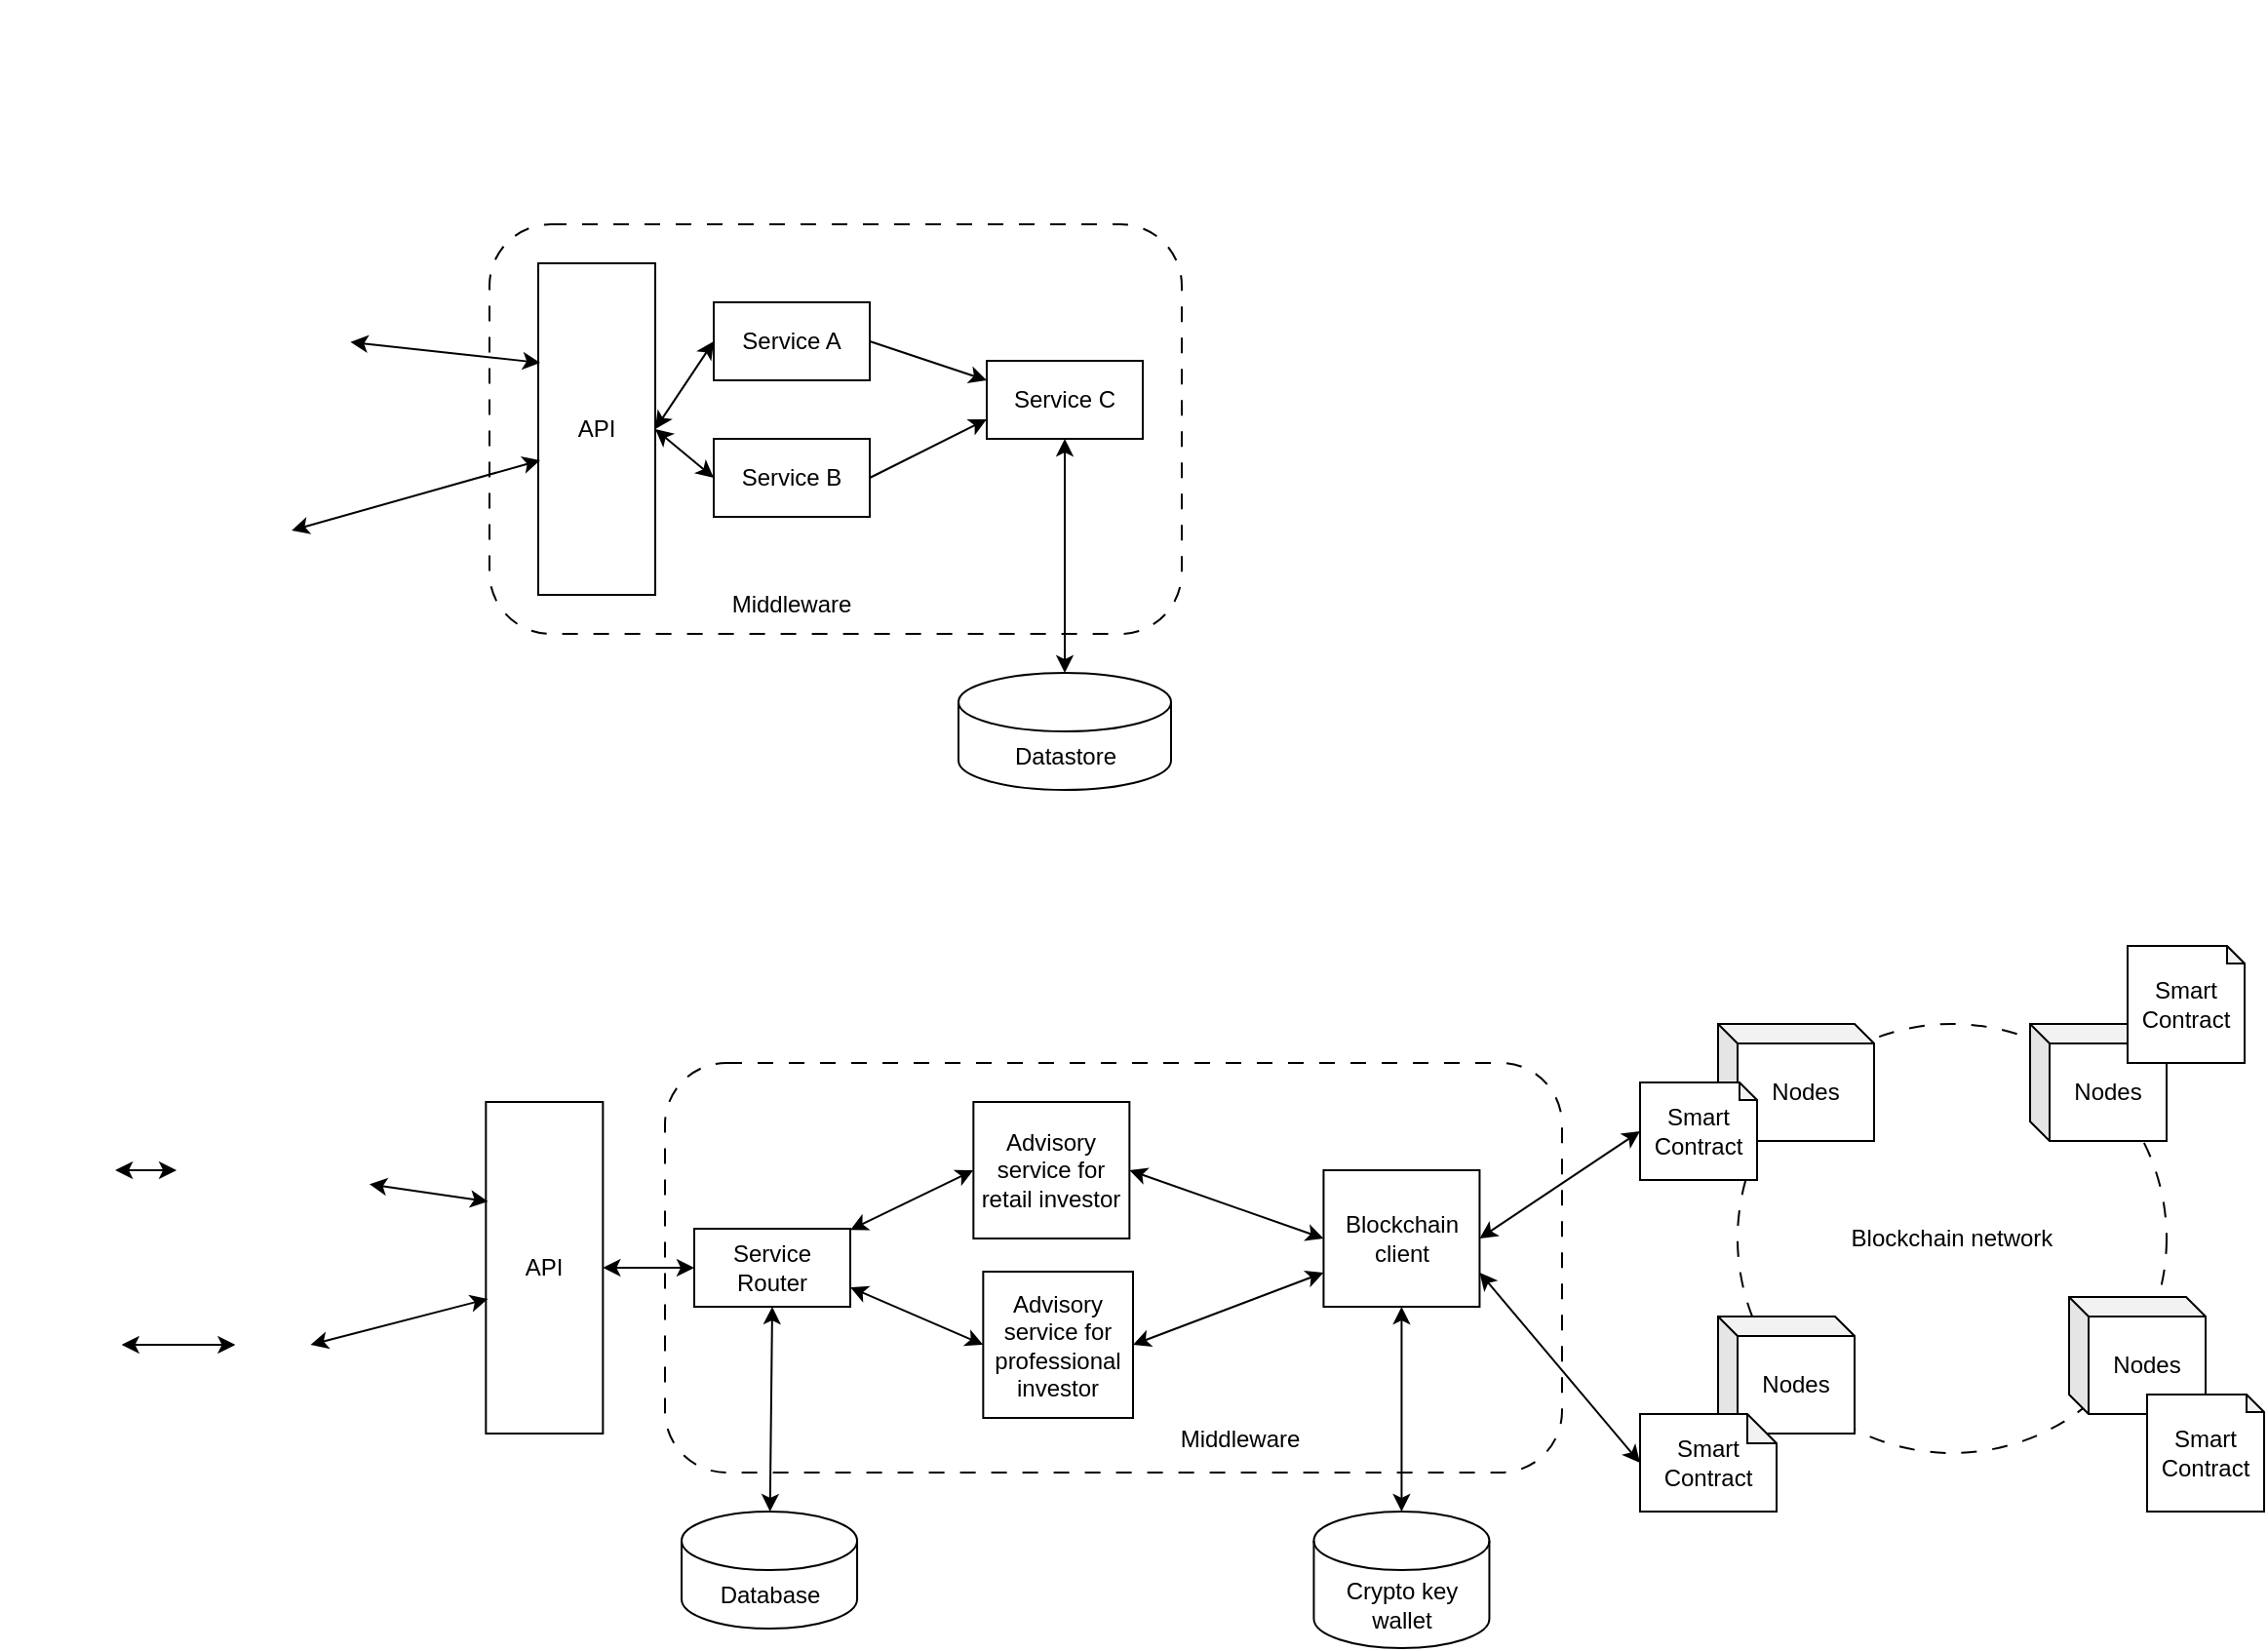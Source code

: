<mxfile version="26.1.1" pages="3">
  <diagram name="Web2" id="qOf2IvuwOSQqknt3VHRZ">
    <mxGraphModel dx="938" dy="604" grid="1" gridSize="10" guides="1" tooltips="1" connect="1" arrows="1" fold="1" page="1" pageScale="1" pageWidth="827" pageHeight="1169" math="0" shadow="0">
      <root>
        <mxCell id="0" />
        <mxCell id="1" parent="0" />
        <mxCell id="2n-GEW-cHmKbhirPjdah-5" value="" style="rounded=1;whiteSpace=wrap;html=1;fillColor=none;dashed=1;dashPattern=8 8;" parent="1" vertex="1">
          <mxGeometry x="350" y="250" width="355" height="210" as="geometry" />
        </mxCell>
        <mxCell id="2n-GEW-cHmKbhirPjdah-3" value="Service A" style="rounded=0;whiteSpace=wrap;html=1;" parent="1" vertex="1">
          <mxGeometry x="465" y="290" width="80" height="40" as="geometry" />
        </mxCell>
        <mxCell id="2n-GEW-cHmKbhirPjdah-4" value="Service B" style="rounded=0;whiteSpace=wrap;html=1;" parent="1" vertex="1">
          <mxGeometry x="465" y="360" width="80" height="40" as="geometry" />
        </mxCell>
        <mxCell id="RGJAxwnpyP3T2VYA7r6T-1" value="API" style="rounded=0;whiteSpace=wrap;html=1;" parent="1" vertex="1">
          <mxGeometry x="375" y="270" width="60" height="170" as="geometry" />
        </mxCell>
        <mxCell id="RGJAxwnpyP3T2VYA7r6T-2" value="Service C" style="rounded=0;whiteSpace=wrap;html=1;" parent="1" vertex="1">
          <mxGeometry x="605" y="320" width="80" height="40" as="geometry" />
        </mxCell>
        <mxCell id="RGJAxwnpyP3T2VYA7r6T-4" value="" style="endArrow=classic;html=1;rounded=0;exitX=1;exitY=0.5;exitDx=0;exitDy=0;entryX=0;entryY=0.75;entryDx=0;entryDy=0;" parent="1" source="2n-GEW-cHmKbhirPjdah-4" target="RGJAxwnpyP3T2VYA7r6T-2" edge="1">
          <mxGeometry width="50" height="50" relative="1" as="geometry">
            <mxPoint x="555" y="310" as="sourcePoint" />
            <mxPoint x="615" y="360" as="targetPoint" />
          </mxGeometry>
        </mxCell>
        <mxCell id="RGJAxwnpyP3T2VYA7r6T-5" value="" style="endArrow=classic;html=1;rounded=0;exitX=1;exitY=0.5;exitDx=0;exitDy=0;entryX=0;entryY=0.25;entryDx=0;entryDy=0;" parent="1" source="2n-GEW-cHmKbhirPjdah-3" target="RGJAxwnpyP3T2VYA7r6T-2" edge="1">
          <mxGeometry width="50" height="50" relative="1" as="geometry">
            <mxPoint x="545" y="300" as="sourcePoint" />
            <mxPoint x="605" y="340" as="targetPoint" />
          </mxGeometry>
        </mxCell>
        <mxCell id="RGJAxwnpyP3T2VYA7r6T-6" value="Datastore" style="shape=cylinder3;whiteSpace=wrap;html=1;boundedLbl=1;backgroundOutline=1;size=15;" parent="1" vertex="1">
          <mxGeometry x="590.5" y="480" width="109" height="60" as="geometry" />
        </mxCell>
        <mxCell id="RGJAxwnpyP3T2VYA7r6T-7" value="" style="shape=image;verticalLabelPosition=bottom;labelBackgroundColor=default;verticalAlign=top;aspect=fixed;imageAspect=0;image=https://cdn-icons-png.flaticon.com/512/5344/5344297.png;clipPath=inset(28% 5.33% 27% 5.67%);" parent="1" vertex="1">
          <mxGeometry x="179.83" y="280" width="98.89" height="50" as="geometry" />
        </mxCell>
        <mxCell id="RGJAxwnpyP3T2VYA7r6T-8" value="" style="shape=image;verticalLabelPosition=bottom;labelBackgroundColor=default;verticalAlign=top;aspect=fixed;imageAspect=0;image=https://cdn-icons-png.flaticon.com/512/5521/5521112.png;clipPath=inset(7% 25.33% 5.67% 23.67%);" parent="1" vertex="1">
          <mxGeometry x="210" y="374" width="38.54" height="66" as="geometry" />
        </mxCell>
        <mxCell id="RGJAxwnpyP3T2VYA7r6T-9" value="" style="endArrow=classic;startArrow=classic;html=1;rounded=0;entryX=0.017;entryY=0.3;entryDx=0;entryDy=0;entryPerimeter=0;" parent="1" source="RGJAxwnpyP3T2VYA7r6T-7" target="RGJAxwnpyP3T2VYA7r6T-1" edge="1">
          <mxGeometry width="50" height="50" relative="1" as="geometry">
            <mxPoint x="390" y="350" as="sourcePoint" />
            <mxPoint x="440" y="300" as="targetPoint" />
          </mxGeometry>
        </mxCell>
        <mxCell id="RGJAxwnpyP3T2VYA7r6T-10" value="" style="endArrow=classic;startArrow=classic;html=1;rounded=0;exitX=1;exitY=0.5;exitDx=0;exitDy=0;entryX=0.017;entryY=0.594;entryDx=0;entryDy=0;entryPerimeter=0;" parent="1" source="RGJAxwnpyP3T2VYA7r6T-8" target="RGJAxwnpyP3T2VYA7r6T-1" edge="1">
          <mxGeometry width="50" height="50" relative="1" as="geometry">
            <mxPoint x="289" y="329" as="sourcePoint" />
            <mxPoint x="385" y="356" as="targetPoint" />
          </mxGeometry>
        </mxCell>
        <mxCell id="RGJAxwnpyP3T2VYA7r6T-11" value="" style="shape=image;verticalLabelPosition=bottom;labelBackgroundColor=default;verticalAlign=top;aspect=fixed;imageAspect=0;image=https://upload.wikimedia.org/wikipedia/commons/6/6a/JavaScript-logo.png;clipPath=inset(43.33% 0.33% 6.33% 25%);" parent="1" vertex="1">
          <mxGeometry x="170.33" y="240" width="29.67" height="20" as="geometry" />
        </mxCell>
        <mxCell id="RGJAxwnpyP3T2VYA7r6T-12" value="" style="shape=image;verticalLabelPosition=bottom;labelBackgroundColor=default;verticalAlign=top;aspect=fixed;imageAspect=0;image=https://static-00.iconduck.com/assets.00/react-icon-512x512-u6e60ayf.png;clipPath=inset(15.33% 11% 14.33% 11.67%);" parent="1" vertex="1">
          <mxGeometry x="165.9" y="200" width="32.99" height="30" as="geometry" />
        </mxCell>
        <mxCell id="RGJAxwnpyP3T2VYA7r6T-13" value="" style="shape=image;verticalLabelPosition=bottom;labelBackgroundColor=default;verticalAlign=top;aspect=fixed;imageAspect=0;image=https://cdn4.iconfinder.com/data/icons/logos-3/504/Swift-2-512.png;clipPath=inset(7.67% 1.67% 3.67% 0.67%);" parent="1" vertex="1">
          <mxGeometry x="170.35" y="449" width="39.65" height="36" as="geometry" />
        </mxCell>
        <mxCell id="RGJAxwnpyP3T2VYA7r6T-16" value="" style="shape=image;verticalLabelPosition=bottom;labelBackgroundColor=default;verticalAlign=top;aspect=fixed;imageAspect=0;image=https://developer.android.com/static/codelabs/basic-android-kotlin-compose-first-program/img/840cee8b164c10b.png;clipPath=inset(22.82% 9% 22.82% 7%);" parent="1" vertex="1">
          <mxGeometry x="218.39" y="457" width="90" height="20" as="geometry" />
        </mxCell>
        <mxCell id="RGJAxwnpyP3T2VYA7r6T-19" value="" style="endArrow=classic;startArrow=classic;html=1;rounded=0;exitX=1;exitY=0.5;exitDx=0;exitDy=0;entryX=0;entryY=0.5;entryDx=0;entryDy=0;" parent="1" source="RGJAxwnpyP3T2VYA7r6T-1" target="2n-GEW-cHmKbhirPjdah-3" edge="1">
          <mxGeometry width="50" height="50" relative="1" as="geometry">
            <mxPoint x="259" y="417" as="sourcePoint" />
            <mxPoint x="386" y="381" as="targetPoint" />
          </mxGeometry>
        </mxCell>
        <mxCell id="RGJAxwnpyP3T2VYA7r6T-20" value="" style="endArrow=classic;startArrow=classic;html=1;rounded=0;entryX=0;entryY=0.5;entryDx=0;entryDy=0;exitX=1;exitY=0.5;exitDx=0;exitDy=0;" parent="1" source="RGJAxwnpyP3T2VYA7r6T-1" target="2n-GEW-cHmKbhirPjdah-4" edge="1">
          <mxGeometry width="50" height="50" relative="1" as="geometry">
            <mxPoint x="440" y="390" as="sourcePoint" />
            <mxPoint x="396" y="391" as="targetPoint" />
          </mxGeometry>
        </mxCell>
        <mxCell id="RGJAxwnpyP3T2VYA7r6T-21" value="" style="shape=image;verticalLabelPosition=bottom;labelBackgroundColor=default;verticalAlign=top;aspect=fixed;imageAspect=0;image=https://c8.alamy.com/comp/2M8NA85/go-programming-language-logo-white-background-2M8NA85.jpg;clipPath=inset(23.76% 10.33% 32.81% 9.33%);" parent="1" vertex="1">
          <mxGeometry x="360.5" y="199.55" width="89" height="35.452" as="geometry" />
        </mxCell>
        <mxCell id="RGJAxwnpyP3T2VYA7r6T-22" value="" style="shape=image;verticalLabelPosition=bottom;labelBackgroundColor=default;verticalAlign=top;aspect=fixed;imageAspect=0;image=https://cdn.iconscout.com/icon/free/png-256/free-java-logo-icon-download-in-svg-png-gif-file-formats--programming-language-coding-logos-icons-1720088.png;clipPath=inset(0% 23.44% 0% 19.53%);" parent="1" vertex="1">
          <mxGeometry x="465" y="135" width="57.03" height="100" as="geometry" />
        </mxCell>
        <mxCell id="RGJAxwnpyP3T2VYA7r6T-23" value="" style="shape=image;verticalLabelPosition=bottom;labelBackgroundColor=default;verticalAlign=top;aspect=fixed;imageAspect=0;image=https://cdn-icons-png.flaticon.com/512/6132/6132222.png;clipPath=inset(0% 4% 0% 4%);" parent="1" vertex="1">
          <mxGeometry x="536.09" y="185" width="46" height="50" as="geometry" />
        </mxCell>
        <mxCell id="RGJAxwnpyP3T2VYA7r6T-24" value="" style="shape=image;verticalLabelPosition=bottom;labelBackgroundColor=default;verticalAlign=top;aspect=fixed;imageAspect=0;image=https://img.icons8.com/color/200/nodejs.png;clipPath=inset(25% 0% 34% 0%);" parent="1" vertex="1">
          <mxGeometry x="605" y="205" width="73.17" height="30" as="geometry" />
        </mxCell>
        <mxCell id="RGJAxwnpyP3T2VYA7r6T-25" value="" style="shape=image;verticalLabelPosition=bottom;labelBackgroundColor=default;verticalAlign=top;aspect=fixed;imageAspect=0;image=https://1000logos.net/wp-content/uploads/2022/07/Kubernetes-Emblem.png;clipPath=inset(0.3% 22% 3.85% 21.33%);" parent="1" vertex="1">
          <mxGeometry x="720" y="277.5" width="57.72" height="55" as="geometry" />
        </mxCell>
        <mxCell id="RGJAxwnpyP3T2VYA7r6T-27" value="" style="shape=image;verticalLabelPosition=bottom;labelBackgroundColor=default;verticalAlign=top;aspect=fixed;imageAspect=0;image=https://icons.veryicon.com/png/o/application/designer-icon/sql-5.png;clipPath=inset(12% 11.67% 13% 12%);" parent="1" vertex="1">
          <mxGeometry x="522.03" y="525" width="46.82" height="46" as="geometry" />
        </mxCell>
        <mxCell id="8s8fnW87EkO18vvvep2U-1" value="Middleware" style="text;html=1;align=center;verticalAlign=middle;whiteSpace=wrap;rounded=0;" parent="1" vertex="1">
          <mxGeometry x="475" y="430" width="60" height="30" as="geometry" />
        </mxCell>
        <mxCell id="8s8fnW87EkO18vvvep2U-3" value="" style="endArrow=classic;startArrow=classic;html=1;rounded=0;entryX=0.5;entryY=1;entryDx=0;entryDy=0;" parent="1" source="RGJAxwnpyP3T2VYA7r6T-6" target="RGJAxwnpyP3T2VYA7r6T-2" edge="1">
          <mxGeometry width="50" height="50" relative="1" as="geometry">
            <mxPoint x="259" y="417" as="sourcePoint" />
            <mxPoint x="386" y="381" as="targetPoint" />
          </mxGeometry>
        </mxCell>
        <mxCell id="7vLcAtsq3o7LRaOM9S0J-2" value="" style="shape=image;verticalLabelPosition=bottom;labelBackgroundColor=default;verticalAlign=top;aspect=fixed;imageAspect=0;image=https://images.ctfassets.net/po4qc9xpmpuh/3DXFDcf1EO2D7mwb2r7RTM/62e5c1b9a070d21a0288d9dc9148a914/nosql.png;clipPath=inset(35.99% 19.67% 32.8% 44.67%);" parent="1" vertex="1">
          <mxGeometry x="472.91" y="470" width="109.18" height="50" as="geometry" />
        </mxCell>
        <mxCell id="7vLcAtsq3o7LRaOM9S0J-5" value="" style="shape=image;verticalLabelPosition=bottom;labelBackgroundColor=default;verticalAlign=top;aspect=fixed;imageAspect=0;image=https://www.svgrepo.com/show/376318/flutter.svg;clipPath=inset(33.33% 0% 33.33% 0%);" parent="1" vertex="1">
          <mxGeometry x="200" y="495" width="90" height="30" as="geometry" />
        </mxCell>
        <mxCell id="7vLcAtsq3o7LRaOM9S0J-9" value="" style="shape=image;verticalLabelPosition=bottom;labelBackgroundColor=default;verticalAlign=top;aspect=fixed;imageAspect=0;image=https://upload.wikimedia.org/wikipedia/fr/3/32/Qt_Creator_Icon_Web.png;" parent="1" vertex="1">
          <mxGeometry x="218.39" y="220" width="40.55" height="40" as="geometry" />
        </mxCell>
        <mxCell id="7vLcAtsq3o7LRaOM9S0J-10" value="" style="shape=image;verticalLabelPosition=bottom;labelBackgroundColor=default;verticalAlign=top;aspect=fixed;imageAspect=0;image=https://cdn4.iconfinder.com/data/icons/logos-3/504/Swift-2-512.png;clipPath=inset(7.67% 1.67% 3.67% 0.67%);" parent="1" vertex="1">
          <mxGeometry x="258.94" y="230" width="39.65" height="36" as="geometry" />
        </mxCell>
        <mxCell id="hODqsPr0z8WWw8fImWtC-1" value="" style="rounded=1;whiteSpace=wrap;html=1;fillColor=none;dashed=1;dashPattern=8 8;" parent="1" vertex="1">
          <mxGeometry x="440" y="680" width="460" height="210" as="geometry" />
        </mxCell>
        <mxCell id="hODqsPr0z8WWw8fImWtC-2" value="Advisory service for retail investor" style="rounded=0;whiteSpace=wrap;html=1;" parent="1" vertex="1">
          <mxGeometry x="598.17" y="700" width="80" height="70" as="geometry" />
        </mxCell>
        <mxCell id="hODqsPr0z8WWw8fImWtC-3" value="Advisory service for professional investor" style="rounded=0;whiteSpace=wrap;html=1;" parent="1" vertex="1">
          <mxGeometry x="603.17" y="787" width="76.83" height="75" as="geometry" />
        </mxCell>
        <mxCell id="hODqsPr0z8WWw8fImWtC-4" value="API" style="rounded=0;whiteSpace=wrap;html=1;" parent="1" vertex="1">
          <mxGeometry x="348.17" y="700" width="60" height="170" as="geometry" />
        </mxCell>
        <mxCell id="hODqsPr0z8WWw8fImWtC-5" value="Service Router" style="rounded=0;whiteSpace=wrap;html=1;" parent="1" vertex="1">
          <mxGeometry x="455" y="765" width="80" height="40" as="geometry" />
        </mxCell>
        <mxCell id="hODqsPr0z8WWw8fImWtC-8" value="Database" style="shape=cylinder3;whiteSpace=wrap;html=1;boundedLbl=1;backgroundOutline=1;size=15;" parent="1" vertex="1">
          <mxGeometry x="448.52" y="910" width="90" height="60" as="geometry" />
        </mxCell>
        <mxCell id="hODqsPr0z8WWw8fImWtC-9" value="" style="shape=image;verticalLabelPosition=bottom;labelBackgroundColor=default;verticalAlign=top;aspect=fixed;imageAspect=0;image=https://cdn-icons-png.flaticon.com/512/5344/5344297.png;clipPath=inset(28% 5.33% 27% 5.67%);" parent="1" vertex="1">
          <mxGeometry x="189.54" y="710" width="98.89" height="50" as="geometry" />
        </mxCell>
        <mxCell id="hODqsPr0z8WWw8fImWtC-10" value="" style="shape=image;verticalLabelPosition=bottom;labelBackgroundColor=default;verticalAlign=top;aspect=fixed;imageAspect=0;image=https://cdn-icons-png.flaticon.com/512/5521/5521112.png;clipPath=inset(7% 25.33% 5.67% 23.67%);" parent="1" vertex="1">
          <mxGeometry x="219.71" y="791.5" width="38.54" height="66" as="geometry" />
        </mxCell>
        <mxCell id="hODqsPr0z8WWw8fImWtC-11" value="" style="endArrow=classic;startArrow=classic;html=1;rounded=0;entryX=0.017;entryY=0.3;entryDx=0;entryDy=0;entryPerimeter=0;" parent="1" source="hODqsPr0z8WWw8fImWtC-9" target="hODqsPr0z8WWw8fImWtC-4" edge="1">
          <mxGeometry width="50" height="50" relative="1" as="geometry">
            <mxPoint x="363.17" y="780" as="sourcePoint" />
            <mxPoint x="413.17" y="730" as="targetPoint" />
          </mxGeometry>
        </mxCell>
        <mxCell id="hODqsPr0z8WWw8fImWtC-12" value="" style="endArrow=classic;startArrow=classic;html=1;rounded=0;exitX=1;exitY=0.5;exitDx=0;exitDy=0;entryX=0.017;entryY=0.594;entryDx=0;entryDy=0;entryPerimeter=0;" parent="1" source="hODqsPr0z8WWw8fImWtC-10" target="hODqsPr0z8WWw8fImWtC-4" edge="1">
          <mxGeometry width="50" height="50" relative="1" as="geometry">
            <mxPoint x="262.17" y="759" as="sourcePoint" />
            <mxPoint x="358.17" y="786" as="targetPoint" />
          </mxGeometry>
        </mxCell>
        <mxCell id="hODqsPr0z8WWw8fImWtC-13" value="" style="endArrow=classic;startArrow=classic;html=1;rounded=0;entryX=0;entryY=0.5;entryDx=0;entryDy=0;" parent="1" source="hODqsPr0z8WWw8fImWtC-5" target="hODqsPr0z8WWw8fImWtC-2" edge="1">
          <mxGeometry width="50" height="50" relative="1" as="geometry">
            <mxPoint x="565" y="770" as="sourcePoint" />
            <mxPoint x="404.17" y="861" as="targetPoint" />
          </mxGeometry>
        </mxCell>
        <mxCell id="hODqsPr0z8WWw8fImWtC-14" value="" style="endArrow=classic;startArrow=classic;html=1;rounded=0;entryX=0;entryY=0.5;entryDx=0;entryDy=0;exitX=1;exitY=0.75;exitDx=0;exitDy=0;" parent="1" source="hODqsPr0z8WWw8fImWtC-5" target="hODqsPr0z8WWw8fImWtC-3" edge="1">
          <mxGeometry width="50" height="50" relative="1" as="geometry">
            <mxPoint x="575" y="835" as="sourcePoint" />
            <mxPoint x="414.17" y="871" as="targetPoint" />
          </mxGeometry>
        </mxCell>
        <mxCell id="hODqsPr0z8WWw8fImWtC-15" value="" style="shape=image;verticalLabelPosition=bottom;labelBackgroundColor=default;verticalAlign=top;aspect=fixed;imageAspect=0;image=https://cdn-icons-png.flaticon.com/512/5556/5556499.png;clipPath=inset(0% 9.33% 0.33% 7.33%);" parent="1" vertex="1">
          <mxGeometry x="99.54" y="700" width="58.53" height="70" as="geometry" />
        </mxCell>
        <mxCell id="hODqsPr0z8WWw8fImWtC-16" value="" style="shape=image;verticalLabelPosition=bottom;labelBackgroundColor=default;verticalAlign=top;aspect=fixed;imageAspect=0;image=https://cdn-icons-png.flaticon.com/256/5556/5556471.png;clipPath=inset(0.39% 7.81% 0% 5.47%);" parent="1" vertex="1">
          <mxGeometry x="99.54" y="789" width="61.81" height="71" as="geometry" />
        </mxCell>
        <mxCell id="hODqsPr0z8WWw8fImWtC-17" value="" style="endArrow=classic;startArrow=classic;html=1;rounded=0;exitX=1;exitY=0.5;exitDx=0;exitDy=0;entryX=0;entryY=0.5;entryDx=0;entryDy=0;" parent="1" source="hODqsPr0z8WWw8fImWtC-15" target="hODqsPr0z8WWw8fImWtC-9" edge="1">
          <mxGeometry width="50" height="50" relative="1" as="geometry">
            <mxPoint x="142.35" y="750" as="sourcePoint" />
            <mxPoint x="181.35" y="750" as="targetPoint" />
          </mxGeometry>
        </mxCell>
        <mxCell id="hODqsPr0z8WWw8fImWtC-18" value="" style="endArrow=classic;startArrow=classic;html=1;rounded=0;exitX=1;exitY=0.5;exitDx=0;exitDy=0;entryX=0;entryY=0.5;entryDx=0;entryDy=0;" parent="1" source="hODqsPr0z8WWw8fImWtC-16" target="hODqsPr0z8WWw8fImWtC-10" edge="1">
          <mxGeometry width="50" height="50" relative="1" as="geometry">
            <mxPoint x="169.54" y="824" as="sourcePoint" />
            <mxPoint x="208.54" y="824" as="targetPoint" />
          </mxGeometry>
        </mxCell>
        <mxCell id="hODqsPr0z8WWw8fImWtC-19" value="Middleware" style="text;html=1;align=center;verticalAlign=middle;whiteSpace=wrap;rounded=0;" parent="1" vertex="1">
          <mxGeometry x="705" y="857.5" width="60" height="30" as="geometry" />
        </mxCell>
        <mxCell id="hODqsPr0z8WWw8fImWtC-20" value="" style="endArrow=classic;startArrow=classic;html=1;rounded=0;entryX=0.5;entryY=1;entryDx=0;entryDy=0;" parent="1" source="hODqsPr0z8WWw8fImWtC-8" target="hODqsPr0z8WWw8fImWtC-5" edge="1">
          <mxGeometry width="50" height="50" relative="1" as="geometry">
            <mxPoint x="313.54" y="885" as="sourcePoint" />
            <mxPoint x="404.54" y="861" as="targetPoint" />
          </mxGeometry>
        </mxCell>
        <mxCell id="PwLoajLcoR8441Ktvfs3-1" value="" style="endArrow=classic;startArrow=classic;html=1;rounded=0;entryX=0;entryY=0.5;entryDx=0;entryDy=0;exitX=1;exitY=0.5;exitDx=0;exitDy=0;" edge="1" parent="1" source="hODqsPr0z8WWw8fImWtC-4" target="hODqsPr0z8WWw8fImWtC-5">
          <mxGeometry width="50" height="50" relative="1" as="geometry">
            <mxPoint x="575" y="780" as="sourcePoint" />
            <mxPoint x="628" y="770" as="targetPoint" />
          </mxGeometry>
        </mxCell>
        <mxCell id="54n8b90mlc4strmGvkDk-1" value="Blockchain network" style="ellipse;whiteSpace=wrap;html=1;aspect=fixed;fillColor=none;dashed=1;dashPattern=8 8;" vertex="1" parent="1">
          <mxGeometry x="990" y="660" width="220" height="220" as="geometry" />
        </mxCell>
        <mxCell id="54n8b90mlc4strmGvkDk-2" value="Nodes" style="shape=cube;whiteSpace=wrap;html=1;boundedLbl=1;backgroundOutline=1;darkOpacity=0.05;darkOpacity2=0.1;size=10;" vertex="1" parent="1">
          <mxGeometry x="980" y="660" width="80" height="60" as="geometry" />
        </mxCell>
        <mxCell id="54n8b90mlc4strmGvkDk-3" value="Nodes" style="shape=cube;whiteSpace=wrap;html=1;boundedLbl=1;backgroundOutline=1;darkOpacity=0.05;darkOpacity2=0.1;size=10;" vertex="1" parent="1">
          <mxGeometry x="980" y="810" width="70" height="60" as="geometry" />
        </mxCell>
        <mxCell id="54n8b90mlc4strmGvkDk-4" value="Nodes" style="shape=cube;whiteSpace=wrap;html=1;boundedLbl=1;backgroundOutline=1;darkOpacity=0.05;darkOpacity2=0.1;size=10;" vertex="1" parent="1">
          <mxGeometry x="1140" y="660" width="70" height="60" as="geometry" />
        </mxCell>
        <mxCell id="54n8b90mlc4strmGvkDk-5" value="Nodes" style="shape=cube;whiteSpace=wrap;html=1;boundedLbl=1;backgroundOutline=1;darkOpacity=0.05;darkOpacity2=0.1;size=10;" vertex="1" parent="1">
          <mxGeometry x="1160" y="800" width="70" height="60" as="geometry" />
        </mxCell>
        <mxCell id="54n8b90mlc4strmGvkDk-6" value="Smart&lt;div&gt;Contract&lt;/div&gt;" style="shape=note;whiteSpace=wrap;html=1;backgroundOutline=1;darkOpacity=0.05;size=15;" vertex="1" parent="1">
          <mxGeometry x="940" y="860" width="70" height="50" as="geometry" />
        </mxCell>
        <mxCell id="54n8b90mlc4strmGvkDk-7" value="Smart&lt;div&gt;Contract&lt;/div&gt;" style="shape=note;whiteSpace=wrap;html=1;backgroundOutline=1;darkOpacity=0.05;size=9;" vertex="1" parent="1">
          <mxGeometry x="940" y="690" width="60" height="50" as="geometry" />
        </mxCell>
        <mxCell id="54n8b90mlc4strmGvkDk-8" value="Smart&lt;div&gt;Contract&lt;/div&gt;" style="shape=note;whiteSpace=wrap;html=1;backgroundOutline=1;darkOpacity=0.05;size=9;" vertex="1" parent="1">
          <mxGeometry x="1190" y="620" width="60" height="60" as="geometry" />
        </mxCell>
        <mxCell id="54n8b90mlc4strmGvkDk-9" value="Smart&lt;div&gt;Contract&lt;/div&gt;" style="shape=note;whiteSpace=wrap;html=1;backgroundOutline=1;darkOpacity=0.05;size=9;" vertex="1" parent="1">
          <mxGeometry x="1200" y="850" width="60" height="60" as="geometry" />
        </mxCell>
        <mxCell id="54n8b90mlc4strmGvkDk-10" value="Crypto key&lt;div&gt;wallet&lt;/div&gt;" style="shape=cylinder3;whiteSpace=wrap;html=1;boundedLbl=1;backgroundOutline=1;size=15;" vertex="1" parent="1">
          <mxGeometry x="772.72" y="910" width="90" height="70" as="geometry" />
        </mxCell>
        <mxCell id="54n8b90mlc4strmGvkDk-11" value="Blockchain&lt;div&gt;client&lt;/div&gt;" style="rounded=0;whiteSpace=wrap;html=1;" vertex="1" parent="1">
          <mxGeometry x="777.72" y="735" width="80" height="70" as="geometry" />
        </mxCell>
        <mxCell id="54n8b90mlc4strmGvkDk-13" value="" style="endArrow=classic;startArrow=classic;html=1;rounded=0;entryX=0;entryY=0.75;entryDx=0;entryDy=0;exitX=1;exitY=0.5;exitDx=0;exitDy=0;" edge="1" parent="1" source="hODqsPr0z8WWw8fImWtC-3" target="54n8b90mlc4strmGvkDk-11">
          <mxGeometry width="50" height="50" relative="1" as="geometry">
            <mxPoint x="711.72" y="970" as="sourcePoint" />
            <mxPoint x="777.72" y="1008" as="targetPoint" />
          </mxGeometry>
        </mxCell>
        <mxCell id="54n8b90mlc4strmGvkDk-14" value="" style="endArrow=classic;startArrow=classic;html=1;rounded=0;entryX=0;entryY=0.5;entryDx=0;entryDy=0;exitX=1;exitY=0.5;exitDx=0;exitDy=0;" edge="1" parent="1" source="hODqsPr0z8WWw8fImWtC-2" target="54n8b90mlc4strmGvkDk-11">
          <mxGeometry width="50" height="50" relative="1" as="geometry">
            <mxPoint x="688" y="843" as="sourcePoint" />
            <mxPoint x="788" y="798" as="targetPoint" />
          </mxGeometry>
        </mxCell>
        <mxCell id="54n8b90mlc4strmGvkDk-15" value="" style="endArrow=classic;startArrow=classic;html=1;rounded=0;entryX=0.5;entryY=0;entryDx=0;entryDy=0;exitX=0.5;exitY=1;exitDx=0;exitDy=0;entryPerimeter=0;" edge="1" parent="1" source="54n8b90mlc4strmGvkDk-11" target="54n8b90mlc4strmGvkDk-10">
          <mxGeometry width="50" height="50" relative="1" as="geometry">
            <mxPoint x="688" y="843" as="sourcePoint" />
            <mxPoint x="788" y="798" as="targetPoint" />
          </mxGeometry>
        </mxCell>
        <mxCell id="54n8b90mlc4strmGvkDk-16" value="" style="endArrow=classic;startArrow=classic;html=1;rounded=0;entryX=0;entryY=0.5;entryDx=0;entryDy=0;exitX=1;exitY=0.5;exitDx=0;exitDy=0;entryPerimeter=0;" edge="1" parent="1" source="54n8b90mlc4strmGvkDk-11" target="54n8b90mlc4strmGvkDk-7">
          <mxGeometry width="50" height="50" relative="1" as="geometry">
            <mxPoint x="828" y="815" as="sourcePoint" />
            <mxPoint x="828" y="850" as="targetPoint" />
          </mxGeometry>
        </mxCell>
        <mxCell id="54n8b90mlc4strmGvkDk-17" value="" style="endArrow=classic;startArrow=classic;html=1;rounded=0;entryX=0;entryY=0.5;entryDx=0;entryDy=0;exitX=1;exitY=0.75;exitDx=0;exitDy=0;entryPerimeter=0;" edge="1" parent="1" source="54n8b90mlc4strmGvkDk-11" target="54n8b90mlc4strmGvkDk-6">
          <mxGeometry width="50" height="50" relative="1" as="geometry">
            <mxPoint x="838" y="825" as="sourcePoint" />
            <mxPoint x="838" y="860" as="targetPoint" />
          </mxGeometry>
        </mxCell>
      </root>
    </mxGraphModel>
  </diagram>
  <diagram id="akMoN3PrPH0wJ7J9UfBE" name="web3">
    <mxGraphModel dx="938" dy="605" grid="1" gridSize="10" guides="1" tooltips="1" connect="1" arrows="1" fold="1" page="1" pageScale="1" pageWidth="827" pageHeight="1169" math="0" shadow="0">
      <root>
        <mxCell id="0" />
        <mxCell id="1" parent="0" />
        <mxCell id="9B3Gh6X8_zr4Z9hcm6wG-1" value="" style="shape=image;verticalLabelPosition=bottom;labelBackgroundColor=default;verticalAlign=top;aspect=fixed;imageAspect=0;image=https://cdn-icons-png.flaticon.com/512/5344/5344297.png;clipPath=inset(28% 5.33% 27% 5.67%);" parent="1" vertex="1">
          <mxGeometry x="149.23" y="620" width="98.89" height="50" as="geometry" />
        </mxCell>
        <mxCell id="9B3Gh6X8_zr4Z9hcm6wG-2" value="" style="shape=image;verticalLabelPosition=bottom;labelBackgroundColor=default;verticalAlign=top;aspect=fixed;imageAspect=0;image=https://cdn-icons-png.flaticon.com/512/5521/5521112.png;clipPath=inset(7% 25.33% 5.67% 23.67%);" parent="1" vertex="1">
          <mxGeometry x="187.93" y="782.5" width="38.54" height="66" as="geometry" />
        </mxCell>
        <mxCell id="9B3Gh6X8_zr4Z9hcm6wG-3" value="Blockchain network" style="ellipse;whiteSpace=wrap;html=1;aspect=fixed;fillColor=none;dashed=1;dashPattern=8 8;" parent="1" vertex="1">
          <mxGeometry x="361.64" y="590" width="220" height="220" as="geometry" />
        </mxCell>
        <mxCell id="9B3Gh6X8_zr4Z9hcm6wG-5" value="" style="shape=image;verticalLabelPosition=bottom;labelBackgroundColor=default;verticalAlign=top;aspect=fixed;imageAspect=0;image=https://c8.alamy.com/comp/2HD1ADR/digital-wallet-logo-design-template-with-pixel-effect-logo-concept-of-credit-card-crypto-wallet-fast-online-payment-2HD1ADR.jpg;clipPath=inset(30.54% 48.67% 36.88% 21%);" parent="1" vertex="1">
          <mxGeometry x="175.6" y="675" width="63.19" height="50" as="geometry" />
        </mxCell>
        <mxCell id="9B3Gh6X8_zr4Z9hcm6wG-6" value="" style="shape=image;verticalLabelPosition=bottom;labelBackgroundColor=default;verticalAlign=top;aspect=fixed;imageAspect=0;image=https://c8.alamy.com/comp/2HD1ADR/digital-wallet-logo-design-template-with-pixel-effect-logo-concept-of-credit-card-crypto-wallet-fast-online-payment-2HD1ADR.jpg;clipPath=inset(30.54% 48.67% 36.88% 21%);" parent="1" vertex="1">
          <mxGeometry x="175.6" y="848.5" width="63.19" height="50" as="geometry" />
        </mxCell>
        <mxCell id="9B3Gh6X8_zr4Z9hcm6wG-7" value="Nodes" style="shape=cube;whiteSpace=wrap;html=1;boundedLbl=1;backgroundOutline=1;darkOpacity=0.05;darkOpacity2=0.1;size=10;" parent="1" vertex="1">
          <mxGeometry x="351.64" y="590" width="80" height="60" as="geometry" />
        </mxCell>
        <mxCell id="9B3Gh6X8_zr4Z9hcm6wG-8" value="Nodes" style="shape=cube;whiteSpace=wrap;html=1;boundedLbl=1;backgroundOutline=1;darkOpacity=0.05;darkOpacity2=0.1;size=10;" parent="1" vertex="1">
          <mxGeometry x="351.64" y="740" width="70" height="60" as="geometry" />
        </mxCell>
        <mxCell id="9B3Gh6X8_zr4Z9hcm6wG-9" value="Nodes" style="shape=cube;whiteSpace=wrap;html=1;boundedLbl=1;backgroundOutline=1;darkOpacity=0.05;darkOpacity2=0.1;size=10;" parent="1" vertex="1">
          <mxGeometry x="511.64" y="590" width="70" height="60" as="geometry" />
        </mxCell>
        <mxCell id="9B3Gh6X8_zr4Z9hcm6wG-10" value="Nodes" style="shape=cube;whiteSpace=wrap;html=1;boundedLbl=1;backgroundOutline=1;darkOpacity=0.05;darkOpacity2=0.1;size=10;" parent="1" vertex="1">
          <mxGeometry x="531.64" y="730" width="70" height="60" as="geometry" />
        </mxCell>
        <mxCell id="9B3Gh6X8_zr4Z9hcm6wG-11" value="Smart&lt;div&gt;Contract&lt;/div&gt;" style="shape=note;whiteSpace=wrap;html=1;backgroundOutline=1;darkOpacity=0.05;size=15;" parent="1" vertex="1">
          <mxGeometry x="311.64" y="790" width="70" height="50" as="geometry" />
        </mxCell>
        <mxCell id="9B3Gh6X8_zr4Z9hcm6wG-12" value="Smart&lt;div&gt;Contract&lt;/div&gt;" style="shape=note;whiteSpace=wrap;html=1;backgroundOutline=1;darkOpacity=0.05;size=9;" parent="1" vertex="1">
          <mxGeometry x="311.64" y="620" width="60" height="50" as="geometry" />
        </mxCell>
        <mxCell id="9B3Gh6X8_zr4Z9hcm6wG-13" value="Smart&lt;div&gt;Contract&lt;/div&gt;" style="shape=note;whiteSpace=wrap;html=1;backgroundOutline=1;darkOpacity=0.05;size=9;" parent="1" vertex="1">
          <mxGeometry x="561.64" y="550" width="60" height="60" as="geometry" />
        </mxCell>
        <mxCell id="9B3Gh6X8_zr4Z9hcm6wG-14" value="Smart&lt;div&gt;Contract&lt;/div&gt;" style="shape=note;whiteSpace=wrap;html=1;backgroundOutline=1;darkOpacity=0.05;size=9;" parent="1" vertex="1">
          <mxGeometry x="571.64" y="780" width="60" height="60" as="geometry" />
        </mxCell>
        <mxCell id="9B3Gh6X8_zr4Z9hcm6wG-16" value="" style="shape=image;verticalLabelPosition=bottom;labelBackgroundColor=default;verticalAlign=top;aspect=fixed;imageAspect=0;image=https://cdn-icons-png.flaticon.com/512/5556/5556499.png;clipPath=inset(0% 9.33% 0.33% 7.33%);" parent="1" vertex="1">
          <mxGeometry x="51.64" y="610" width="58.53" height="70" as="geometry" />
        </mxCell>
        <mxCell id="9B3Gh6X8_zr4Z9hcm6wG-17" value="" style="shape=image;verticalLabelPosition=bottom;labelBackgroundColor=default;verticalAlign=top;aspect=fixed;imageAspect=0;image=https://cdn-icons-png.flaticon.com/256/5556/5556471.png;clipPath=inset(0.39% 7.81% 0% 5.47%);" parent="1" vertex="1">
          <mxGeometry x="50" y="790" width="61.81" height="71" as="geometry" />
        </mxCell>
        <mxCell id="9B3Gh6X8_zr4Z9hcm6wG-18" value="" style="endArrow=classic;startArrow=classic;html=1;rounded=0;exitX=1;exitY=0.5;exitDx=0;exitDy=0;entryX=0;entryY=0.5;entryDx=0;entryDy=0;" parent="1" source="9B3Gh6X8_zr4Z9hcm6wG-16" target="9B3Gh6X8_zr4Z9hcm6wG-1" edge="1">
          <mxGeometry width="50" height="50" relative="1" as="geometry">
            <mxPoint x="331.64" y="750" as="sourcePoint" />
            <mxPoint x="381.64" y="700" as="targetPoint" />
          </mxGeometry>
        </mxCell>
        <mxCell id="9B3Gh6X8_zr4Z9hcm6wG-19" value="" style="endArrow=classic;startArrow=classic;html=1;rounded=0;exitX=0.971;exitY=0.373;exitDx=0;exitDy=0;exitPerimeter=0;" parent="1" source="9B3Gh6X8_zr4Z9hcm6wG-17" target="9B3Gh6X8_zr4Z9hcm6wG-2" edge="1">
          <mxGeometry width="50" height="50" relative="1" as="geometry">
            <mxPoint x="199.17" y="657.5" as="sourcePoint" />
            <mxPoint x="248.17" y="647.5" as="targetPoint" />
          </mxGeometry>
        </mxCell>
        <mxCell id="9B3Gh6X8_zr4Z9hcm6wG-20" value="" style="endArrow=classic;startArrow=classic;html=1;rounded=0;exitX=1;exitY=0.5;exitDx=0;exitDy=0;entryX=0;entryY=0.5;entryDx=0;entryDy=0;entryPerimeter=0;" parent="1" source="9B3Gh6X8_zr4Z9hcm6wG-1" target="9B3Gh6X8_zr4Z9hcm6wG-12" edge="1">
          <mxGeometry width="50" height="50" relative="1" as="geometry">
            <mxPoint x="90.64" y="635" as="sourcePoint" />
            <mxPoint x="139.64" y="625" as="targetPoint" />
          </mxGeometry>
        </mxCell>
        <mxCell id="9B3Gh6X8_zr4Z9hcm6wG-21" value="" style="endArrow=classic;startArrow=classic;html=1;rounded=0;exitX=1;exitY=0.5;exitDx=0;exitDy=0;entryX=0;entryY=0.5;entryDx=0;entryDy=0;entryPerimeter=0;" parent="1" source="9B3Gh6X8_zr4Z9hcm6wG-2" target="9B3Gh6X8_zr4Z9hcm6wG-11" edge="1">
          <mxGeometry width="50" height="50" relative="1" as="geometry">
            <mxPoint x="100.64" y="645" as="sourcePoint" />
            <mxPoint x="149.64" y="635" as="targetPoint" />
          </mxGeometry>
        </mxCell>
        <mxCell id="r4W5POxn4DmNG1jI9Lgr-1" value="" style="rounded=1;whiteSpace=wrap;html=1;fillColor=none;dashed=1;dashPattern=8 8;" vertex="1" parent="1">
          <mxGeometry x="266.64" y="170" width="355" height="210" as="geometry" />
        </mxCell>
        <mxCell id="r4W5POxn4DmNG1jI9Lgr-2" value="Service A" style="rounded=0;whiteSpace=wrap;html=1;" vertex="1" parent="1">
          <mxGeometry x="381.64" y="210" width="80" height="40" as="geometry" />
        </mxCell>
        <mxCell id="r4W5POxn4DmNG1jI9Lgr-3" value="Service B" style="rounded=0;whiteSpace=wrap;html=1;" vertex="1" parent="1">
          <mxGeometry x="381.64" y="280" width="80" height="40" as="geometry" />
        </mxCell>
        <mxCell id="r4W5POxn4DmNG1jI9Lgr-4" value="API" style="rounded=0;whiteSpace=wrap;html=1;" vertex="1" parent="1">
          <mxGeometry x="291.64" y="190" width="60" height="170" as="geometry" />
        </mxCell>
        <mxCell id="r4W5POxn4DmNG1jI9Lgr-5" value="Service C" style="rounded=0;whiteSpace=wrap;html=1;" vertex="1" parent="1">
          <mxGeometry x="521.64" y="240" width="80" height="40" as="geometry" />
        </mxCell>
        <mxCell id="r4W5POxn4DmNG1jI9Lgr-6" value="" style="endArrow=classic;html=1;rounded=0;exitX=1;exitY=0.5;exitDx=0;exitDy=0;entryX=0;entryY=0.75;entryDx=0;entryDy=0;" edge="1" parent="1" source="r4W5POxn4DmNG1jI9Lgr-3" target="r4W5POxn4DmNG1jI9Lgr-5">
          <mxGeometry width="50" height="50" relative="1" as="geometry">
            <mxPoint x="471.64" y="230" as="sourcePoint" />
            <mxPoint x="531.64" y="280" as="targetPoint" />
          </mxGeometry>
        </mxCell>
        <mxCell id="r4W5POxn4DmNG1jI9Lgr-7" value="" style="endArrow=classic;html=1;rounded=0;exitX=1;exitY=0.5;exitDx=0;exitDy=0;entryX=0;entryY=0.25;entryDx=0;entryDy=0;" edge="1" parent="1" source="r4W5POxn4DmNG1jI9Lgr-2" target="r4W5POxn4DmNG1jI9Lgr-5">
          <mxGeometry width="50" height="50" relative="1" as="geometry">
            <mxPoint x="461.64" y="220" as="sourcePoint" />
            <mxPoint x="521.64" y="260" as="targetPoint" />
          </mxGeometry>
        </mxCell>
        <mxCell id="r4W5POxn4DmNG1jI9Lgr-8" value="Database" style="shape=cylinder3;whiteSpace=wrap;html=1;boundedLbl=1;backgroundOutline=1;size=15;" vertex="1" parent="1">
          <mxGeometry x="516.64" y="400" width="90" height="60" as="geometry" />
        </mxCell>
        <mxCell id="r4W5POxn4DmNG1jI9Lgr-9" value="" style="shape=image;verticalLabelPosition=bottom;labelBackgroundColor=default;verticalAlign=top;aspect=fixed;imageAspect=0;image=https://cdn-icons-png.flaticon.com/512/5344/5344297.png;clipPath=inset(28% 5.33% 27% 5.67%);" vertex="1" parent="1">
          <mxGeometry x="133.01" y="200" width="98.89" height="50" as="geometry" />
        </mxCell>
        <mxCell id="r4W5POxn4DmNG1jI9Lgr-10" value="" style="shape=image;verticalLabelPosition=bottom;labelBackgroundColor=default;verticalAlign=top;aspect=fixed;imageAspect=0;image=https://cdn-icons-png.flaticon.com/512/5521/5521112.png;clipPath=inset(7% 25.33% 5.67% 23.67%);" vertex="1" parent="1">
          <mxGeometry x="163.18" y="281.5" width="38.54" height="66" as="geometry" />
        </mxCell>
        <mxCell id="r4W5POxn4DmNG1jI9Lgr-11" value="" style="endArrow=classic;startArrow=classic;html=1;rounded=0;entryX=0.017;entryY=0.3;entryDx=0;entryDy=0;entryPerimeter=0;" edge="1" parent="1" source="r4W5POxn4DmNG1jI9Lgr-9" target="r4W5POxn4DmNG1jI9Lgr-4">
          <mxGeometry width="50" height="50" relative="1" as="geometry">
            <mxPoint x="306.64" y="270" as="sourcePoint" />
            <mxPoint x="356.64" y="220" as="targetPoint" />
          </mxGeometry>
        </mxCell>
        <mxCell id="r4W5POxn4DmNG1jI9Lgr-12" value="" style="endArrow=classic;startArrow=classic;html=1;rounded=0;exitX=1;exitY=0.5;exitDx=0;exitDy=0;entryX=0.017;entryY=0.594;entryDx=0;entryDy=0;entryPerimeter=0;" edge="1" parent="1" source="r4W5POxn4DmNG1jI9Lgr-10" target="r4W5POxn4DmNG1jI9Lgr-4">
          <mxGeometry width="50" height="50" relative="1" as="geometry">
            <mxPoint x="205.64" y="249" as="sourcePoint" />
            <mxPoint x="301.64" y="276" as="targetPoint" />
          </mxGeometry>
        </mxCell>
        <mxCell id="r4W5POxn4DmNG1jI9Lgr-13" value="" style="endArrow=classic;startArrow=classic;html=1;rounded=0;exitX=1;exitY=0.5;exitDx=0;exitDy=0;entryX=0;entryY=0.5;entryDx=0;entryDy=0;" edge="1" parent="1" source="r4W5POxn4DmNG1jI9Lgr-4" target="r4W5POxn4DmNG1jI9Lgr-2">
          <mxGeometry width="50" height="50" relative="1" as="geometry">
            <mxPoint x="175.64" y="337" as="sourcePoint" />
            <mxPoint x="302.64" y="301" as="targetPoint" />
          </mxGeometry>
        </mxCell>
        <mxCell id="r4W5POxn4DmNG1jI9Lgr-14" value="" style="endArrow=classic;startArrow=classic;html=1;rounded=0;entryX=0;entryY=0.5;entryDx=0;entryDy=0;exitX=1;exitY=0.5;exitDx=0;exitDy=0;" edge="1" parent="1" source="r4W5POxn4DmNG1jI9Lgr-4" target="r4W5POxn4DmNG1jI9Lgr-3">
          <mxGeometry width="50" height="50" relative="1" as="geometry">
            <mxPoint x="356.64" y="310" as="sourcePoint" />
            <mxPoint x="312.64" y="311" as="targetPoint" />
          </mxGeometry>
        </mxCell>
        <mxCell id="r4W5POxn4DmNG1jI9Lgr-15" value="" style="shape=image;verticalLabelPosition=bottom;labelBackgroundColor=default;verticalAlign=top;aspect=fixed;imageAspect=0;image=https://cdn-icons-png.flaticon.com/512/5556/5556499.png;clipPath=inset(0% 9.33% 0.33% 7.33%);" vertex="1" parent="1">
          <mxGeometry x="43.01" y="190" width="58.53" height="70" as="geometry" />
        </mxCell>
        <mxCell id="r4W5POxn4DmNG1jI9Lgr-16" value="" style="shape=image;verticalLabelPosition=bottom;labelBackgroundColor=default;verticalAlign=top;aspect=fixed;imageAspect=0;image=https://cdn-icons-png.flaticon.com/256/5556/5556471.png;clipPath=inset(0.39% 7.81% 0% 5.47%);" vertex="1" parent="1">
          <mxGeometry x="43.01" y="279" width="61.81" height="71" as="geometry" />
        </mxCell>
        <mxCell id="r4W5POxn4DmNG1jI9Lgr-17" value="" style="endArrow=classic;startArrow=classic;html=1;rounded=0;exitX=1;exitY=0.5;exitDx=0;exitDy=0;entryX=0;entryY=0.5;entryDx=0;entryDy=0;" edge="1" parent="1" source="r4W5POxn4DmNG1jI9Lgr-15" target="r4W5POxn4DmNG1jI9Lgr-9">
          <mxGeometry width="50" height="50" relative="1" as="geometry">
            <mxPoint x="85.82" y="240" as="sourcePoint" />
            <mxPoint x="124.82" y="240" as="targetPoint" />
          </mxGeometry>
        </mxCell>
        <mxCell id="r4W5POxn4DmNG1jI9Lgr-18" value="" style="endArrow=classic;startArrow=classic;html=1;rounded=0;exitX=1;exitY=0.5;exitDx=0;exitDy=0;entryX=0;entryY=0.5;entryDx=0;entryDy=0;" edge="1" parent="1" source="r4W5POxn4DmNG1jI9Lgr-16" target="r4W5POxn4DmNG1jI9Lgr-10">
          <mxGeometry width="50" height="50" relative="1" as="geometry">
            <mxPoint x="113.01" y="314" as="sourcePoint" />
            <mxPoint x="152.01" y="314" as="targetPoint" />
          </mxGeometry>
        </mxCell>
        <mxCell id="r4W5POxn4DmNG1jI9Lgr-19" value="Middleware" style="text;html=1;align=center;verticalAlign=middle;whiteSpace=wrap;rounded=0;" vertex="1" parent="1">
          <mxGeometry x="403.01" y="347.5" width="60" height="30" as="geometry" />
        </mxCell>
        <mxCell id="r4W5POxn4DmNG1jI9Lgr-20" value="" style="endArrow=classic;startArrow=classic;html=1;rounded=0;entryX=0.5;entryY=1;entryDx=0;entryDy=0;" edge="1" parent="1" source="r4W5POxn4DmNG1jI9Lgr-8" target="r4W5POxn4DmNG1jI9Lgr-5">
          <mxGeometry width="50" height="50" relative="1" as="geometry">
            <mxPoint x="212.01" y="325" as="sourcePoint" />
            <mxPoint x="303.01" y="301" as="targetPoint" />
          </mxGeometry>
        </mxCell>
        <mxCell id="r4W5POxn4DmNG1jI9Lgr-21" value="" style="endArrow=none;html=1;rounded=0;strokeWidth=6;" edge="1" parent="1">
          <mxGeometry width="50" height="50" relative="1" as="geometry">
            <mxPoint x="40" y="520" as="sourcePoint" />
            <mxPoint x="760" y="520" as="targetPoint" />
          </mxGeometry>
        </mxCell>
        <mxCell id="r4W5POxn4DmNG1jI9Lgr-22" value="Web2" style="text;html=1;align=center;verticalAlign=middle;whiteSpace=wrap;rounded=0;fontStyle=1;fontSize=14;" vertex="1" parent="1">
          <mxGeometry x="660" y="299.5" width="60" height="30" as="geometry" />
        </mxCell>
        <mxCell id="r4W5POxn4DmNG1jI9Lgr-23" value="Web3" style="text;html=1;align=center;verticalAlign=middle;whiteSpace=wrap;rounded=0;fontStyle=1;fontSize=14;" vertex="1" parent="1">
          <mxGeometry x="650" y="660" width="60" height="30" as="geometry" />
        </mxCell>
      </root>
    </mxGraphModel>
  </diagram>
  <diagram id="OISZfg55ypaPGKVI364c" name="prompt">
    <mxGraphModel dx="938" dy="604" grid="1" gridSize="10" guides="1" tooltips="1" connect="1" arrows="1" fold="1" page="1" pageScale="1" pageWidth="827" pageHeight="1169" math="0" shadow="0">
      <root>
        <mxCell id="0" />
        <mxCell id="1" parent="0" />
        <mxCell id="G-N33zMqze0H5JmDNWWR-1" value="" style="shape=image;verticalLabelPosition=bottom;labelBackgroundColor=default;verticalAlign=top;aspect=fixed;imageAspect=0;image=https://cdn-icons-png.flaticon.com/512/5556/5556499.png;clipPath=inset(0% 9.33% 0.33% 7.33%);" parent="1" vertex="1">
          <mxGeometry x="31.47" y="250" width="66.89" height="80" as="geometry" />
        </mxCell>
        <mxCell id="G-N33zMqze0H5JmDNWWR-2" value="" style="shape=image;verticalLabelPosition=bottom;labelBackgroundColor=default;verticalAlign=top;aspect=fixed;imageAspect=0;image=https://cdn-icons-png.flaticon.com/256/5556/5556471.png;clipPath=inset(0.39% 7.81% 0% 5.47%);" parent="1" vertex="1">
          <mxGeometry x="30" y="110" width="70.52" height="81" as="geometry" />
        </mxCell>
        <mxCell id="G-N33zMqze0H5JmDNWWR-3" value="Prompt Interface&lt;div&gt;(Browser)&lt;/div&gt;" style="rounded=0;whiteSpace=wrap;html=1;" parent="1" vertex="1">
          <mxGeometry x="280" y="111" width="120" height="79" as="geometry" />
        </mxCell>
        <mxCell id="G-N33zMqze0H5JmDNWWR-4" value="Prompt Interface&lt;div&gt;(Browser)&lt;/div&gt;" style="rounded=0;whiteSpace=wrap;html=1;" parent="1" vertex="1">
          <mxGeometry x="280" y="250" width="120" height="80" as="geometry" />
        </mxCell>
        <mxCell id="G-N33zMqze0H5JmDNWWR-5" value="Alice" style="text;html=1;align=center;verticalAlign=middle;whiteSpace=wrap;rounded=0;" parent="1" vertex="1">
          <mxGeometry x="30.9" y="191" width="60" height="20" as="geometry" />
        </mxCell>
        <mxCell id="G-N33zMqze0H5JmDNWWR-6" value="Bob" style="text;html=1;align=center;verticalAlign=middle;whiteSpace=wrap;rounded=0;" parent="1" vertex="1">
          <mxGeometry x="30.0" y="330" width="60" height="20" as="geometry" />
        </mxCell>
        <mxCell id="G-N33zMqze0H5JmDNWWR-8" value="" style="endArrow=classic;html=1;rounded=0;exitX=1;exitY=0.25;exitDx=0;exitDy=0;entryX=0;entryY=0.25;entryDx=0;entryDy=0;" parent="1" source="G-N33zMqze0H5JmDNWWR-2" target="G-N33zMqze0H5JmDNWWR-3" edge="1">
          <mxGeometry width="50" height="50" relative="1" as="geometry">
            <mxPoint x="390" y="350" as="sourcePoint" />
            <mxPoint x="440" y="300" as="targetPoint" />
          </mxGeometry>
        </mxCell>
        <mxCell id="G-N33zMqze0H5JmDNWWR-10" value="Give me a list of high&amp;nbsp;&lt;div&gt;growth cryptos&lt;/div&gt;" style="edgeLabel;html=1;align=center;verticalAlign=middle;resizable=0;points=[];" parent="G-N33zMqze0H5JmDNWWR-8" vertex="1" connectable="0">
          <mxGeometry x="-0.322" y="-4" relative="1" as="geometry">
            <mxPoint x="24" y="-9" as="offset" />
          </mxGeometry>
        </mxCell>
        <mxCell id="G-N33zMqze0H5JmDNWWR-11" value="" style="endArrow=classic;html=1;rounded=0;exitX=1;exitY=0.25;exitDx=0;exitDy=0;entryX=0;entryY=0.25;entryDx=0;entryDy=0;" parent="1" source="G-N33zMqze0H5JmDNWWR-1" target="G-N33zMqze0H5JmDNWWR-4" edge="1">
          <mxGeometry width="50" height="50" relative="1" as="geometry">
            <mxPoint x="390" y="370" as="sourcePoint" />
            <mxPoint x="440" y="320" as="targetPoint" />
          </mxGeometry>
        </mxCell>
        <mxCell id="G-N33zMqze0H5JmDNWWR-12" value="Tell me the best&lt;div&gt;cryptos to buy&lt;/div&gt;" style="edgeLabel;html=1;align=center;verticalAlign=middle;resizable=0;points=[];" parent="G-N33zMqze0H5JmDNWWR-11" vertex="1" connectable="0">
          <mxGeometry x="-0.033" y="-1" relative="1" as="geometry">
            <mxPoint y="1" as="offset" />
          </mxGeometry>
        </mxCell>
        <mxCell id="G-N33zMqze0H5JmDNWWR-14" value="" style="endArrow=classic;html=1;rounded=0;entryX=1;entryY=0.75;entryDx=0;entryDy=0;exitX=0;exitY=0.75;exitDx=0;exitDy=0;" parent="1" source="G-N33zMqze0H5JmDNWWR-3" target="G-N33zMqze0H5JmDNWWR-2" edge="1">
          <mxGeometry width="50" height="50" relative="1" as="geometry">
            <mxPoint x="390" y="350" as="sourcePoint" />
            <mxPoint x="440" y="300" as="targetPoint" />
          </mxGeometry>
        </mxCell>
        <mxCell id="G-N33zMqze0H5JmDNWWR-15" value="Result" style="edgeLabel;html=1;align=center;verticalAlign=middle;resizable=0;points=[];" parent="G-N33zMqze0H5JmDNWWR-14" vertex="1" connectable="0">
          <mxGeometry x="-0.131" y="-3" relative="1" as="geometry">
            <mxPoint x="-22" as="offset" />
          </mxGeometry>
        </mxCell>
        <mxCell id="G-N33zMqze0H5JmDNWWR-16" value="" style="endArrow=classic;html=1;rounded=0;entryX=0;entryY=0.25;entryDx=0;entryDy=0;exitX=1;exitY=0.25;exitDx=0;exitDy=0;" parent="1" source="G-N33zMqze0H5JmDNWWR-3" target="G-N33zMqze0H5JmDNWWR-18" edge="1">
          <mxGeometry width="50" height="50" relative="1" as="geometry">
            <mxPoint x="390" y="350" as="sourcePoint" />
            <mxPoint x="510" y="138" as="targetPoint" />
          </mxGeometry>
        </mxCell>
        <mxCell id="G-N33zMqze0H5JmDNWWR-17" value="" style="endArrow=classic;html=1;rounded=0;entryX=1;entryY=0.75;entryDx=0;entryDy=0;exitX=0;exitY=0.75;exitDx=0;exitDy=0;" parent="1" source="G-N33zMqze0H5JmDNWWR-18" target="G-N33zMqze0H5JmDNWWR-3" edge="1">
          <mxGeometry width="50" height="50" relative="1" as="geometry">
            <mxPoint x="470" y="170" as="sourcePoint" />
            <mxPoint x="460" y="210" as="targetPoint" />
          </mxGeometry>
        </mxCell>
        <mxCell id="G-N33zMqze0H5JmDNWWR-18" value="LLM&lt;div&gt;(Advance investor&lt;/div&gt;&lt;div&gt;advisor)&lt;/div&gt;" style="rounded=0;whiteSpace=wrap;html=1;" parent="1" vertex="1">
          <mxGeometry x="520" y="111" width="120" height="79" as="geometry" />
        </mxCell>
        <mxCell id="G-N33zMqze0H5JmDNWWR-19" value="" style="endArrow=classic;html=1;rounded=0;entryX=0;entryY=0.25;entryDx=0;entryDy=0;exitX=1;exitY=0.25;exitDx=0;exitDy=0;" parent="1" target="G-N33zMqze0H5JmDNWWR-21" edge="1">
          <mxGeometry width="50" height="50" relative="1" as="geometry">
            <mxPoint x="400" y="270" as="sourcePoint" />
            <mxPoint x="510" y="277" as="targetPoint" />
          </mxGeometry>
        </mxCell>
        <mxCell id="G-N33zMqze0H5JmDNWWR-20" value="" style="endArrow=classic;html=1;rounded=0;entryX=1;entryY=0.75;entryDx=0;entryDy=0;exitX=0;exitY=0.75;exitDx=0;exitDy=0;" parent="1" source="G-N33zMqze0H5JmDNWWR-21" edge="1">
          <mxGeometry width="50" height="50" relative="1" as="geometry">
            <mxPoint x="470" y="309" as="sourcePoint" />
            <mxPoint x="400" y="309" as="targetPoint" />
          </mxGeometry>
        </mxCell>
        <mxCell id="G-N33zMqze0H5JmDNWWR-21" value="LLM&lt;div&gt;(Retail investor&lt;/div&gt;&lt;div&gt;advisor)&lt;/div&gt;" style="rounded=0;whiteSpace=wrap;html=1;" parent="1" vertex="1">
          <mxGeometry x="520" y="250" width="120" height="79" as="geometry" />
        </mxCell>
        <mxCell id="G-N33zMqze0H5JmDNWWR-22" value="" style="endArrow=classic;html=1;rounded=0;entryX=1;entryY=0.75;entryDx=0;entryDy=0;exitX=0;exitY=0.75;exitDx=0;exitDy=0;" parent="1" source="G-N33zMqze0H5JmDNWWR-4" target="G-N33zMqze0H5JmDNWWR-1" edge="1">
          <mxGeometry width="50" height="50" relative="1" as="geometry">
            <mxPoint x="309" y="360" as="sourcePoint" />
            <mxPoint x="130" y="361" as="targetPoint" />
          </mxGeometry>
        </mxCell>
        <mxCell id="G-N33zMqze0H5JmDNWWR-23" value="Result" style="edgeLabel;html=1;align=center;verticalAlign=middle;resizable=0;points=[];" parent="G-N33zMqze0H5JmDNWWR-22" vertex="1" connectable="0">
          <mxGeometry x="-0.131" y="-3" relative="1" as="geometry">
            <mxPoint x="-21" as="offset" />
          </mxGeometry>
        </mxCell>
        <mxCell id="G-N33zMqze0H5JmDNWWR-24" value="" style="shape=image;verticalLabelPosition=bottom;labelBackgroundColor=default;verticalAlign=top;aspect=fixed;imageAspect=0;image=https://cdn-icons-png.flaticon.com/512/5556/5556499.png;clipPath=inset(0% 9.33% 0.33% 7.33%);" parent="1" vertex="1">
          <mxGeometry x="31.47" y="550" width="66.89" height="80" as="geometry" />
        </mxCell>
        <mxCell id="G-N33zMqze0H5JmDNWWR-25" value="" style="shape=image;verticalLabelPosition=bottom;labelBackgroundColor=default;verticalAlign=top;aspect=fixed;imageAspect=0;image=https://cdn-icons-png.flaticon.com/256/5556/5556471.png;clipPath=inset(0.39% 7.81% 0% 5.47%);" parent="1" vertex="1">
          <mxGeometry x="30" y="410" width="70.52" height="81" as="geometry" />
        </mxCell>
        <mxCell id="G-N33zMqze0H5JmDNWWR-26" value="Prompt Interface&lt;div&gt;(Browser)&lt;/div&gt;" style="rounded=0;whiteSpace=wrap;html=1;" parent="1" vertex="1">
          <mxGeometry x="280" y="411" width="90" height="79" as="geometry" />
        </mxCell>
        <mxCell id="G-N33zMqze0H5JmDNWWR-27" value="Prompt Interface&lt;div&gt;(Browser)&lt;/div&gt;" style="rounded=0;whiteSpace=wrap;html=1;" parent="1" vertex="1">
          <mxGeometry x="280" y="550" width="90" height="80" as="geometry" />
        </mxCell>
        <mxCell id="G-N33zMqze0H5JmDNWWR-28" value="Alice" style="text;html=1;align=center;verticalAlign=middle;whiteSpace=wrap;rounded=0;" parent="1" vertex="1">
          <mxGeometry x="30.9" y="491" width="60" height="20" as="geometry" />
        </mxCell>
        <mxCell id="G-N33zMqze0H5JmDNWWR-29" value="Bob" style="text;html=1;align=center;verticalAlign=middle;whiteSpace=wrap;rounded=0;" parent="1" vertex="1">
          <mxGeometry x="30" y="630" width="60" height="20" as="geometry" />
        </mxCell>
        <mxCell id="G-N33zMqze0H5JmDNWWR-30" value="" style="endArrow=classic;html=1;rounded=0;exitX=1;exitY=0.25;exitDx=0;exitDy=0;entryX=0;entryY=0.25;entryDx=0;entryDy=0;" parent="1" source="G-N33zMqze0H5JmDNWWR-25" target="G-N33zMqze0H5JmDNWWR-26" edge="1">
          <mxGeometry width="50" height="50" relative="1" as="geometry">
            <mxPoint x="390" y="650" as="sourcePoint" />
            <mxPoint x="440" y="600" as="targetPoint" />
          </mxGeometry>
        </mxCell>
        <mxCell id="G-N33zMqze0H5JmDNWWR-31" value="Give me a list of high&amp;nbsp;&lt;div&gt;growth cryptos&lt;/div&gt;" style="edgeLabel;html=1;align=center;verticalAlign=middle;resizable=0;points=[];" parent="G-N33zMqze0H5JmDNWWR-30" vertex="1" connectable="0">
          <mxGeometry x="-0.322" y="-4" relative="1" as="geometry">
            <mxPoint x="24" y="-9" as="offset" />
          </mxGeometry>
        </mxCell>
        <mxCell id="G-N33zMqze0H5JmDNWWR-32" value="" style="endArrow=classic;html=1;rounded=0;exitX=1;exitY=0.25;exitDx=0;exitDy=0;entryX=0;entryY=0.25;entryDx=0;entryDy=0;" parent="1" source="G-N33zMqze0H5JmDNWWR-24" target="G-N33zMqze0H5JmDNWWR-27" edge="1">
          <mxGeometry width="50" height="50" relative="1" as="geometry">
            <mxPoint x="390" y="670" as="sourcePoint" />
            <mxPoint x="440" y="620" as="targetPoint" />
          </mxGeometry>
        </mxCell>
        <mxCell id="G-N33zMqze0H5JmDNWWR-33" value="Tell me the best&lt;div&gt;cryptos to buy&lt;/div&gt;" style="edgeLabel;html=1;align=center;verticalAlign=middle;resizable=0;points=[];" parent="G-N33zMqze0H5JmDNWWR-32" vertex="1" connectable="0">
          <mxGeometry x="-0.033" y="-1" relative="1" as="geometry">
            <mxPoint y="1" as="offset" />
          </mxGeometry>
        </mxCell>
        <mxCell id="G-N33zMqze0H5JmDNWWR-34" value="" style="endArrow=classic;html=1;rounded=0;entryX=1;entryY=0.75;entryDx=0;entryDy=0;exitX=0;exitY=0.75;exitDx=0;exitDy=0;" parent="1" source="G-N33zMqze0H5JmDNWWR-26" target="G-N33zMqze0H5JmDNWWR-25" edge="1">
          <mxGeometry width="50" height="50" relative="1" as="geometry">
            <mxPoint x="390" y="650" as="sourcePoint" />
            <mxPoint x="440" y="600" as="targetPoint" />
          </mxGeometry>
        </mxCell>
        <mxCell id="G-N33zMqze0H5JmDNWWR-35" value="Result in&amp;nbsp;&lt;div&gt;HTML&lt;/div&gt;" style="edgeLabel;html=1;align=center;verticalAlign=middle;resizable=0;points=[];" parent="G-N33zMqze0H5JmDNWWR-34" vertex="1" connectable="0">
          <mxGeometry x="-0.131" y="-3" relative="1" as="geometry">
            <mxPoint x="-22" as="offset" />
          </mxGeometry>
        </mxCell>
        <mxCell id="G-N33zMqze0H5JmDNWWR-39" value="" style="endArrow=classic;html=1;rounded=0;exitX=1;exitY=0.25;exitDx=0;exitDy=0;entryX=0;entryY=0.25;entryDx=0;entryDy=0;" parent="1" source="G-N33zMqze0H5JmDNWWR-27" target="G-N33zMqze0H5JmDNWWR-44" edge="1">
          <mxGeometry width="50" height="50" relative="1" as="geometry">
            <mxPoint x="400" y="570" as="sourcePoint" />
            <mxPoint x="470" y="570" as="targetPoint" />
          </mxGeometry>
        </mxCell>
        <mxCell id="G-N33zMqze0H5JmDNWWR-50" value="Tell me the best&lt;div&gt;cryptos to buy&lt;/div&gt;" style="edgeLabel;html=1;align=center;verticalAlign=middle;resizable=0;points=[];" parent="G-N33zMqze0H5JmDNWWR-39" vertex="1" connectable="0">
          <mxGeometry x="0.087" y="2" relative="1" as="geometry">
            <mxPoint x="-10" y="1" as="offset" />
          </mxGeometry>
        </mxCell>
        <mxCell id="G-N33zMqze0H5JmDNWWR-40" value="" style="endArrow=classic;html=1;rounded=0;entryX=1;entryY=0.75;entryDx=0;entryDy=0;exitX=0;exitY=0.75;exitDx=0;exitDy=0;" parent="1" source="G-N33zMqze0H5JmDNWWR-44" target="G-N33zMqze0H5JmDNWWR-27" edge="1">
          <mxGeometry width="50" height="50" relative="1" as="geometry">
            <mxPoint x="470" y="610" as="sourcePoint" />
            <mxPoint x="400" y="609" as="targetPoint" />
          </mxGeometry>
        </mxCell>
        <mxCell id="G-N33zMqze0H5JmDNWWR-51" value="Result in&lt;br&gt;HTML" style="edgeLabel;html=1;align=center;verticalAlign=middle;resizable=0;points=[];" parent="G-N33zMqze0H5JmDNWWR-40" vertex="1" connectable="0">
          <mxGeometry x="0.009" y="-2" relative="1" as="geometry">
            <mxPoint x="1" as="offset" />
          </mxGeometry>
        </mxCell>
        <mxCell id="G-N33zMqze0H5JmDNWWR-41" value="LLM&lt;div&gt;(Retail investor&lt;/div&gt;&lt;div&gt;advisor)&lt;/div&gt;" style="rounded=0;whiteSpace=wrap;html=1;" parent="1" vertex="1">
          <mxGeometry x="707" y="550" width="120" height="79" as="geometry" />
        </mxCell>
        <mxCell id="G-N33zMqze0H5JmDNWWR-42" value="" style="endArrow=classic;html=1;rounded=0;entryX=1;entryY=0.75;entryDx=0;entryDy=0;exitX=0;exitY=0.75;exitDx=0;exitDy=0;" parent="1" source="G-N33zMqze0H5JmDNWWR-27" target="G-N33zMqze0H5JmDNWWR-24" edge="1">
          <mxGeometry width="50" height="50" relative="1" as="geometry">
            <mxPoint x="309" y="660" as="sourcePoint" />
            <mxPoint x="130" y="661" as="targetPoint" />
          </mxGeometry>
        </mxCell>
        <mxCell id="G-N33zMqze0H5JmDNWWR-43" value="Result in&lt;br&gt;HTML" style="edgeLabel;html=1;align=center;verticalAlign=middle;resizable=0;points=[];" parent="G-N33zMqze0H5JmDNWWR-42" vertex="1" connectable="0">
          <mxGeometry x="-0.131" y="-3" relative="1" as="geometry">
            <mxPoint x="-21" as="offset" />
          </mxGeometry>
        </mxCell>
        <mxCell id="G-N33zMqze0H5JmDNWWR-44" value="Prompt&amp;nbsp;&lt;div&gt;Curator&lt;/div&gt;" style="rounded=0;whiteSpace=wrap;html=1;" parent="1" vertex="1">
          <mxGeometry x="500" y="550" width="90" height="80" as="geometry" />
        </mxCell>
        <mxCell id="G-N33zMqze0H5JmDNWWR-45" value="" style="endArrow=classic;html=1;rounded=0;exitX=1;exitY=0.25;exitDx=0;exitDy=0;entryX=0;entryY=0.25;entryDx=0;entryDy=0;" parent="1" source="G-N33zMqze0H5JmDNWWR-44" target="G-N33zMqze0H5JmDNWWR-41" edge="1">
          <mxGeometry width="50" height="50" relative="1" as="geometry">
            <mxPoint x="410" y="580" as="sourcePoint" />
            <mxPoint x="480" y="581" as="targetPoint" />
          </mxGeometry>
        </mxCell>
        <mxCell id="G-N33zMqze0H5JmDNWWR-46" value="&lt;span style=&quot;color: rgba(0, 0, 0, 0); font-family: monospace; font-size: 0px; text-align: start; background-color: rgb(251, 251, 251);&quot;&gt;%3CmxGraphModel%3E%3Croot%3E%3CmxCell%20id%3D%220%22%2F%3E%3CmxCell%20id%3D%221%22%20parent%3D%220%22%2F%3E%3CmxCell%20id%3D%222%22%20value%3D%22Tell%20me%20the%20best%26lt%3Bdiv%26gt%3Bcryptos%20to%20buy%26lt%3B%2Fdiv%26gt%3B%22%20style%3D%22edgeLabel%3Bhtml%3D1%3Balign%3Dcenter%3BverticalAlign%3Dmiddle%3Bresizable%3D0%3Bpoints%3D%5B%5D%3B%22%20vertex%3D%221%22%20connectable%3D%220%22%20parent%3D%221%22%3E%3CmxGeometry%20x%3D%22186.36%22%20y%3D%22572%22%20as%3D%22geometry%22%2F%3E%3C%2FmxCell%3E%3C%2Froot%3E%3C%2FmxGraphModel%3&lt;/span&gt;" style="edgeLabel;html=1;align=center;verticalAlign=middle;resizable=0;points=[];" parent="G-N33zMqze0H5JmDNWWR-45" vertex="1" connectable="0">
          <mxGeometry x="-0.119" y="1" relative="1" as="geometry">
            <mxPoint as="offset" />
          </mxGeometry>
        </mxCell>
        <mxCell id="G-N33zMqze0H5JmDNWWR-47" value="Tell me the best&lt;div&gt;cryptos to buy.&lt;br&gt;Render in HTML&lt;/div&gt;" style="edgeLabel;html=1;align=center;verticalAlign=middle;resizable=0;points=[];" parent="G-N33zMqze0H5JmDNWWR-45" vertex="1" connectable="0">
          <mxGeometry x="-0.102" y="2" relative="1" as="geometry">
            <mxPoint as="offset" />
          </mxGeometry>
        </mxCell>
        <mxCell id="G-N33zMqze0H5JmDNWWR-48" value="" style="endArrow=classic;html=1;rounded=0;entryX=1;entryY=0.75;entryDx=0;entryDy=0;exitX=0;exitY=0.75;exitDx=0;exitDy=0;" parent="1" source="G-N33zMqze0H5JmDNWWR-41" target="G-N33zMqze0H5JmDNWWR-44" edge="1">
          <mxGeometry width="50" height="50" relative="1" as="geometry">
            <mxPoint x="680" y="660" as="sourcePoint" />
            <mxPoint x="610" y="660" as="targetPoint" />
          </mxGeometry>
        </mxCell>
        <mxCell id="G-N33zMqze0H5JmDNWWR-49" value="Result in&lt;br&gt;HTML" style="edgeLabel;html=1;align=center;verticalAlign=middle;resizable=0;points=[];" parent="G-N33zMqze0H5JmDNWWR-48" vertex="1" connectable="0">
          <mxGeometry x="0.205" relative="1" as="geometry">
            <mxPoint as="offset" />
          </mxGeometry>
        </mxCell>
        <mxCell id="G-N33zMqze0H5JmDNWWR-54" value="" style="endArrow=classic;html=1;rounded=0;entryX=1;entryY=0.75;entryDx=0;entryDy=0;exitX=0;exitY=0.75;exitDx=0;exitDy=0;" parent="1" source="G-N33zMqze0H5JmDNWWR-57" target="G-N33zMqze0H5JmDNWWR-26" edge="1">
          <mxGeometry width="50" height="50" relative="1" as="geometry">
            <mxPoint x="480" y="470" as="sourcePoint" />
            <mxPoint x="400" y="470" as="targetPoint" />
          </mxGeometry>
        </mxCell>
        <mxCell id="G-N33zMqze0H5JmDNWWR-55" value="Result in&lt;br&gt;HTML" style="edgeLabel;html=1;align=center;verticalAlign=middle;resizable=0;points=[];" parent="G-N33zMqze0H5JmDNWWR-54" vertex="1" connectable="0">
          <mxGeometry x="0.009" y="-2" relative="1" as="geometry">
            <mxPoint x="1" as="offset" />
          </mxGeometry>
        </mxCell>
        <mxCell id="G-N33zMqze0H5JmDNWWR-56" value="LLM&lt;div&gt;(Retail investor&lt;/div&gt;&lt;div&gt;advisor)&lt;/div&gt;" style="rounded=0;whiteSpace=wrap;html=1;" parent="1" vertex="1">
          <mxGeometry x="717" y="410" width="120" height="79" as="geometry" />
        </mxCell>
        <mxCell id="G-N33zMqze0H5JmDNWWR-57" value="Prompt&amp;nbsp;&lt;div&gt;Curator&lt;/div&gt;" style="rounded=0;whiteSpace=wrap;html=1;" parent="1" vertex="1">
          <mxGeometry x="510" y="410" width="90" height="80" as="geometry" />
        </mxCell>
        <mxCell id="G-N33zMqze0H5JmDNWWR-58" value="" style="endArrow=classic;html=1;rounded=0;exitX=1;exitY=0.25;exitDx=0;exitDy=0;entryX=0;entryY=0.25;entryDx=0;entryDy=0;" parent="1" source="G-N33zMqze0H5JmDNWWR-57" target="G-N33zMqze0H5JmDNWWR-56" edge="1">
          <mxGeometry width="50" height="50" relative="1" as="geometry">
            <mxPoint x="420" y="440" as="sourcePoint" />
            <mxPoint x="490" y="441" as="targetPoint" />
          </mxGeometry>
        </mxCell>
        <mxCell id="G-N33zMqze0H5JmDNWWR-59" value="&lt;span style=&quot;color: rgba(0, 0, 0, 0); font-family: monospace; font-size: 0px; text-align: start; background-color: rgb(251, 251, 251);&quot;&gt;%3CmxGraphModel%3E%3Croot%3E%3CmxCell%20id%3D%220%22%2F%3E%3CmxCell%20id%3D%221%22%20parent%3D%220%22%2F%3E%3CmxCell%20id%3D%222%22%20value%3D%22Tell%20me%20the%20best%26lt%3Bdiv%26gt%3Bcryptos%20to%20buy%26lt%3B%2Fdiv%26gt%3B%22%20style%3D%22edgeLabel%3Bhtml%3D1%3Balign%3Dcenter%3BverticalAlign%3Dmiddle%3Bresizable%3D0%3Bpoints%3D%5B%5D%3B%22%20vertex%3D%221%22%20connectable%3D%220%22%20parent%3D%221%22%3E%3CmxGeometry%20x%3D%22186.36%22%20y%3D%22572%22%20as%3D%22geometry%22%2F%3E%3C%2FmxCell%3E%3C%2Froot%3E%3C%2FmxGraphModel%3&lt;/span&gt;" style="edgeLabel;html=1;align=center;verticalAlign=middle;resizable=0;points=[];" parent="G-N33zMqze0H5JmDNWWR-58" vertex="1" connectable="0">
          <mxGeometry x="-0.119" y="1" relative="1" as="geometry">
            <mxPoint as="offset" />
          </mxGeometry>
        </mxCell>
        <mxCell id="G-N33zMqze0H5JmDNWWR-60" value="Tell me the best&lt;div&gt;cryptos to buy.&lt;br&gt;Render in HTML&lt;/div&gt;" style="edgeLabel;html=1;align=center;verticalAlign=middle;resizable=0;points=[];" parent="G-N33zMqze0H5JmDNWWR-58" vertex="1" connectable="0">
          <mxGeometry x="-0.102" y="2" relative="1" as="geometry">
            <mxPoint as="offset" />
          </mxGeometry>
        </mxCell>
        <mxCell id="G-N33zMqze0H5JmDNWWR-61" value="" style="endArrow=classic;html=1;rounded=0;entryX=1;entryY=0.75;entryDx=0;entryDy=0;exitX=0;exitY=0.75;exitDx=0;exitDy=0;" parent="1" source="G-N33zMqze0H5JmDNWWR-56" target="G-N33zMqze0H5JmDNWWR-57" edge="1">
          <mxGeometry width="50" height="50" relative="1" as="geometry">
            <mxPoint x="690" y="520" as="sourcePoint" />
            <mxPoint x="620" y="520" as="targetPoint" />
          </mxGeometry>
        </mxCell>
        <mxCell id="G-N33zMqze0H5JmDNWWR-62" value="Result in&lt;br&gt;HTML" style="edgeLabel;html=1;align=center;verticalAlign=middle;resizable=0;points=[];" parent="G-N33zMqze0H5JmDNWWR-61" vertex="1" connectable="0">
          <mxGeometry x="0.205" relative="1" as="geometry">
            <mxPoint as="offset" />
          </mxGeometry>
        </mxCell>
        <mxCell id="G-N33zMqze0H5JmDNWWR-63" value="" style="endArrow=classic;html=1;rounded=0;exitX=1;exitY=0.25;exitDx=0;exitDy=0;" parent="1" source="G-N33zMqze0H5JmDNWWR-26" edge="1">
          <mxGeometry width="50" height="50" relative="1" as="geometry">
            <mxPoint x="370" y="430" as="sourcePoint" />
            <mxPoint x="510" y="430" as="targetPoint" />
          </mxGeometry>
        </mxCell>
        <mxCell id="G-N33zMqze0H5JmDNWWR-64" value="Give me a list of high&amp;nbsp;&lt;div&gt;growth cryptos&lt;/div&gt;" style="edgeLabel;html=1;align=center;verticalAlign=middle;resizable=0;points=[];" parent="G-N33zMqze0H5JmDNWWR-63" vertex="1" connectable="0">
          <mxGeometry x="-0.322" y="-4" relative="1" as="geometry">
            <mxPoint x="24" y="-9" as="offset" />
          </mxGeometry>
        </mxCell>
        <mxCell id="G-N33zMqze0H5JmDNWWR-65" value="" style="shape=image;verticalLabelPosition=bottom;labelBackgroundColor=default;verticalAlign=top;aspect=fixed;imageAspect=0;image=https://cdn-icons-png.flaticon.com/512/5556/5556499.png;clipPath=inset(0% 9.33% 0.33% 7.33%);" parent="1" vertex="1">
          <mxGeometry x="32.37" y="920" width="66.89" height="80" as="geometry" />
        </mxCell>
        <mxCell id="G-N33zMqze0H5JmDNWWR-66" value="" style="shape=image;verticalLabelPosition=bottom;labelBackgroundColor=default;verticalAlign=top;aspect=fixed;imageAspect=0;image=https://cdn-icons-png.flaticon.com/256/5556/5556471.png;clipPath=inset(0.39% 7.81% 0% 5.47%);" parent="1" vertex="1">
          <mxGeometry x="31.47" y="720" width="70.52" height="81" as="geometry" />
        </mxCell>
        <mxCell id="G-N33zMqze0H5JmDNWWR-67" value="Prompt Interface&lt;div&gt;(Browser)&lt;/div&gt;" style="rounded=0;whiteSpace=wrap;html=1;" parent="1" vertex="1">
          <mxGeometry x="281.47" y="721" width="90" height="79" as="geometry" />
        </mxCell>
        <mxCell id="G-N33zMqze0H5JmDNWWR-68" value="Prompt Interface&lt;div&gt;(Browser)&lt;/div&gt;" style="rounded=0;whiteSpace=wrap;html=1;" parent="1" vertex="1">
          <mxGeometry x="280.9" y="920" width="90" height="80" as="geometry" />
        </mxCell>
        <mxCell id="G-N33zMqze0H5JmDNWWR-69" value="Alice" style="text;html=1;align=center;verticalAlign=middle;whiteSpace=wrap;rounded=0;" parent="1" vertex="1">
          <mxGeometry x="32.37" y="801" width="60" height="20" as="geometry" />
        </mxCell>
        <mxCell id="G-N33zMqze0H5JmDNWWR-70" value="Bob" style="text;html=1;align=center;verticalAlign=middle;whiteSpace=wrap;rounded=0;" parent="1" vertex="1">
          <mxGeometry x="30.9" y="1000" width="60" height="20" as="geometry" />
        </mxCell>
        <mxCell id="G-N33zMqze0H5JmDNWWR-71" value="" style="endArrow=classic;html=1;rounded=0;exitX=1;exitY=0.25;exitDx=0;exitDy=0;entryX=0;entryY=0.25;entryDx=0;entryDy=0;" parent="1" source="G-N33zMqze0H5JmDNWWR-66" target="G-N33zMqze0H5JmDNWWR-67" edge="1">
          <mxGeometry width="50" height="50" relative="1" as="geometry">
            <mxPoint x="391.47" y="960" as="sourcePoint" />
            <mxPoint x="441.47" y="910" as="targetPoint" />
          </mxGeometry>
        </mxCell>
        <mxCell id="G-N33zMqze0H5JmDNWWR-72" value="Buy Bitcoin" style="edgeLabel;html=1;align=center;verticalAlign=middle;resizable=0;points=[];" parent="G-N33zMqze0H5JmDNWWR-71" vertex="1" connectable="0">
          <mxGeometry x="-0.322" y="-4" relative="1" as="geometry">
            <mxPoint x="24" y="-9" as="offset" />
          </mxGeometry>
        </mxCell>
        <mxCell id="G-N33zMqze0H5JmDNWWR-73" value="" style="endArrow=classic;html=1;rounded=0;exitX=1;exitY=0.25;exitDx=0;exitDy=0;entryX=0;entryY=0.25;entryDx=0;entryDy=0;" parent="1" source="G-N33zMqze0H5JmDNWWR-65" target="G-N33zMqze0H5JmDNWWR-68" edge="1">
          <mxGeometry width="50" height="50" relative="1" as="geometry">
            <mxPoint x="390.9" y="1040" as="sourcePoint" />
            <mxPoint x="440.9" y="990" as="targetPoint" />
          </mxGeometry>
        </mxCell>
        <mxCell id="G-N33zMqze0H5JmDNWWR-74" value="Buy Bitcoin" style="edgeLabel;html=1;align=center;verticalAlign=middle;resizable=0;points=[];" parent="G-N33zMqze0H5JmDNWWR-73" vertex="1" connectable="0">
          <mxGeometry x="-0.033" y="-1" relative="1" as="geometry">
            <mxPoint y="1" as="offset" />
          </mxGeometry>
        </mxCell>
        <mxCell id="G-N33zMqze0H5JmDNWWR-75" value="" style="endArrow=classic;html=1;rounded=0;entryX=1;entryY=0.75;entryDx=0;entryDy=0;exitX=0;exitY=0.75;exitDx=0;exitDy=0;" parent="1" source="G-N33zMqze0H5JmDNWWR-67" target="G-N33zMqze0H5JmDNWWR-66" edge="1">
          <mxGeometry width="50" height="50" relative="1" as="geometry">
            <mxPoint x="391.47" y="960" as="sourcePoint" />
            <mxPoint x="441.47" y="910" as="targetPoint" />
          </mxGeometry>
        </mxCell>
        <mxCell id="G-N33zMqze0H5JmDNWWR-76" value="Result" style="edgeLabel;html=1;align=center;verticalAlign=middle;resizable=0;points=[];" parent="G-N33zMqze0H5JmDNWWR-75" vertex="1" connectable="0">
          <mxGeometry x="-0.131" y="-3" relative="1" as="geometry">
            <mxPoint x="-22" as="offset" />
          </mxGeometry>
        </mxCell>
        <mxCell id="G-N33zMqze0H5JmDNWWR-77" value="" style="endArrow=classic;html=1;rounded=0;exitX=1;exitY=0.25;exitDx=0;exitDy=0;entryX=0;entryY=0.25;entryDx=0;entryDy=0;" parent="1" source="G-N33zMqze0H5JmDNWWR-68" target="G-N33zMqze0H5JmDNWWR-84" edge="1">
          <mxGeometry width="50" height="50" relative="1" as="geometry">
            <mxPoint x="400.9" y="940" as="sourcePoint" />
            <mxPoint x="470.9" y="940" as="targetPoint" />
          </mxGeometry>
        </mxCell>
        <mxCell id="G-N33zMqze0H5JmDNWWR-78" value="Buy Bitcoin" style="edgeLabel;html=1;align=center;verticalAlign=middle;resizable=0;points=[];" parent="G-N33zMqze0H5JmDNWWR-77" vertex="1" connectable="0">
          <mxGeometry x="0.087" y="2" relative="1" as="geometry">
            <mxPoint x="-10" y="1" as="offset" />
          </mxGeometry>
        </mxCell>
        <mxCell id="G-N33zMqze0H5JmDNWWR-79" value="" style="endArrow=classic;html=1;rounded=0;entryX=1;entryY=0.75;entryDx=0;entryDy=0;exitX=0;exitY=0.75;exitDx=0;exitDy=0;" parent="1" source="G-N33zMqze0H5JmDNWWR-84" target="G-N33zMqze0H5JmDNWWR-68" edge="1">
          <mxGeometry width="50" height="50" relative="1" as="geometry">
            <mxPoint x="470.9" y="980" as="sourcePoint" />
            <mxPoint x="400.9" y="979" as="targetPoint" />
          </mxGeometry>
        </mxCell>
        <mxCell id="G-N33zMqze0H5JmDNWWR-80" value="Result" style="edgeLabel;html=1;align=center;verticalAlign=middle;resizable=0;points=[];" parent="G-N33zMqze0H5JmDNWWR-79" vertex="1" connectable="0">
          <mxGeometry x="0.009" y="-2" relative="1" as="geometry">
            <mxPoint x="1" as="offset" />
          </mxGeometry>
        </mxCell>
        <mxCell id="G-N33zMqze0H5JmDNWWR-81" value="LLM&lt;div&gt;(Retail investor&lt;/div&gt;&lt;div&gt;advisor)&lt;/div&gt;" style="rounded=0;whiteSpace=wrap;html=1;" parent="1" vertex="1">
          <mxGeometry x="707.9" y="920" width="120" height="79" as="geometry" />
        </mxCell>
        <mxCell id="G-N33zMqze0H5JmDNWWR-82" value="" style="endArrow=classic;html=1;rounded=0;entryX=1;entryY=0.75;entryDx=0;entryDy=0;exitX=0;exitY=0.75;exitDx=0;exitDy=0;" parent="1" source="G-N33zMqze0H5JmDNWWR-68" target="G-N33zMqze0H5JmDNWWR-65" edge="1">
          <mxGeometry width="50" height="50" relative="1" as="geometry">
            <mxPoint x="309.9" y="1030" as="sourcePoint" />
            <mxPoint x="130.9" y="1031" as="targetPoint" />
          </mxGeometry>
        </mxCell>
        <mxCell id="G-N33zMqze0H5JmDNWWR-83" value="Result" style="edgeLabel;html=1;align=center;verticalAlign=middle;resizable=0;points=[];" parent="G-N33zMqze0H5JmDNWWR-82" vertex="1" connectable="0">
          <mxGeometry x="-0.131" y="-3" relative="1" as="geometry">
            <mxPoint x="-21" as="offset" />
          </mxGeometry>
        </mxCell>
        <mxCell id="G-N33zMqze0H5JmDNWWR-84" value="Prompt&amp;nbsp;&lt;div&gt;Curator&lt;/div&gt;" style="rounded=0;whiteSpace=wrap;html=1;" parent="1" vertex="1">
          <mxGeometry x="500.9" y="920" width="90" height="80" as="geometry" />
        </mxCell>
        <mxCell id="G-N33zMqze0H5JmDNWWR-85" value="" style="endArrow=classic;html=1;rounded=0;exitX=1;exitY=0.25;exitDx=0;exitDy=0;entryX=0;entryY=0.25;entryDx=0;entryDy=0;" parent="1" source="G-N33zMqze0H5JmDNWWR-84" target="G-N33zMqze0H5JmDNWWR-81" edge="1">
          <mxGeometry width="50" height="50" relative="1" as="geometry">
            <mxPoint x="410.9" y="950" as="sourcePoint" />
            <mxPoint x="480.9" y="951" as="targetPoint" />
          </mxGeometry>
        </mxCell>
        <mxCell id="G-N33zMqze0H5JmDNWWR-86" value="&lt;span style=&quot;color: rgba(0, 0, 0, 0); font-family: monospace; font-size: 0px; text-align: start; background-color: rgb(251, 251, 251);&quot;&gt;%3CmxGraphModel%3E%3Croot%3E%3CmxCell%20id%3D%220%22%2F%3E%3CmxCell%20id%3D%221%22%20parent%3D%220%22%2F%3E%3CmxCell%20id%3D%222%22%20value%3D%22Tell%20me%20the%20best%26lt%3Bdiv%26gt%3Bcryptos%20to%20buy%26lt%3B%2Fdiv%26gt%3B%22%20style%3D%22edgeLabel%3Bhtml%3D1%3Balign%3Dcenter%3BverticalAlign%3Dmiddle%3Bresizable%3D0%3Bpoints%3D%5B%5D%3B%22%20vertex%3D%221%22%20connectable%3D%220%22%20parent%3D%221%22%3E%3CmxGeometry%20x%3D%22186.36%22%20y%3D%22572%22%20as%3D%22geometry%22%2F%3E%3C%2FmxCell%3E%3C%2Froot%3E%3C%2FmxGraphModel%3&lt;/span&gt;" style="edgeLabel;html=1;align=center;verticalAlign=middle;resizable=0;points=[];" parent="G-N33zMqze0H5JmDNWWR-85" vertex="1" connectable="0">
          <mxGeometry x="-0.119" y="1" relative="1" as="geometry">
            <mxPoint as="offset" />
          </mxGeometry>
        </mxCell>
        <mxCell id="G-N33zMqze0H5JmDNWWR-87" value="Buy bitcoin" style="edgeLabel;html=1;align=center;verticalAlign=middle;resizable=0;points=[];" parent="G-N33zMqze0H5JmDNWWR-85" vertex="1" connectable="0">
          <mxGeometry x="-0.102" y="2" relative="1" as="geometry">
            <mxPoint as="offset" />
          </mxGeometry>
        </mxCell>
        <mxCell id="G-N33zMqze0H5JmDNWWR-88" value="" style="endArrow=classic;html=1;rounded=0;entryX=1;entryY=0.5;entryDx=0;entryDy=0;exitX=0;exitY=0.5;exitDx=0;exitDy=0;" parent="1" source="G-N33zMqze0H5JmDNWWR-81" target="G-N33zMqze0H5JmDNWWR-84" edge="1">
          <mxGeometry width="50" height="50" relative="1" as="geometry">
            <mxPoint x="680.9" y="1030" as="sourcePoint" />
            <mxPoint x="610.9" y="1030" as="targetPoint" />
          </mxGeometry>
        </mxCell>
        <mxCell id="G-N33zMqze0H5JmDNWWR-89" value="Result" style="edgeLabel;html=1;align=center;verticalAlign=middle;resizable=0;points=[];" parent="G-N33zMqze0H5JmDNWWR-88" vertex="1" connectable="0">
          <mxGeometry x="0.205" relative="1" as="geometry">
            <mxPoint as="offset" />
          </mxGeometry>
        </mxCell>
        <mxCell id="G-N33zMqze0H5JmDNWWR-90" value="" style="endArrow=classic;html=1;rounded=0;entryX=1;entryY=0.75;entryDx=0;entryDy=0;exitX=0;exitY=0.75;exitDx=0;exitDy=0;" parent="1" source="G-N33zMqze0H5JmDNWWR-93" target="G-N33zMqze0H5JmDNWWR-67" edge="1">
          <mxGeometry width="50" height="50" relative="1" as="geometry">
            <mxPoint x="481.47" y="780" as="sourcePoint" />
            <mxPoint x="401.47" y="780" as="targetPoint" />
          </mxGeometry>
        </mxCell>
        <mxCell id="G-N33zMqze0H5JmDNWWR-91" value="Result" style="edgeLabel;html=1;align=center;verticalAlign=middle;resizable=0;points=[];" parent="G-N33zMqze0H5JmDNWWR-90" vertex="1" connectable="0">
          <mxGeometry x="0.009" y="-2" relative="1" as="geometry">
            <mxPoint x="1" as="offset" />
          </mxGeometry>
        </mxCell>
        <mxCell id="G-N33zMqze0H5JmDNWWR-92" value="LLM&lt;div&gt;(Retail investor&lt;/div&gt;&lt;div&gt;advisor)&lt;/div&gt;" style="rounded=0;whiteSpace=wrap;html=1;" parent="1" vertex="1">
          <mxGeometry x="718.47" y="720" width="120" height="79" as="geometry" />
        </mxCell>
        <mxCell id="G-N33zMqze0H5JmDNWWR-93" value="Prompt&amp;nbsp;&lt;div&gt;Curator&lt;/div&gt;" style="rounded=0;whiteSpace=wrap;html=1;" parent="1" vertex="1">
          <mxGeometry x="511.47" y="720" width="90" height="80" as="geometry" />
        </mxCell>
        <mxCell id="G-N33zMqze0H5JmDNWWR-94" value="" style="endArrow=classic;html=1;rounded=0;exitX=1;exitY=0.25;exitDx=0;exitDy=0;entryX=0;entryY=0.25;entryDx=0;entryDy=0;" parent="1" source="G-N33zMqze0H5JmDNWWR-93" target="G-N33zMqze0H5JmDNWWR-92" edge="1">
          <mxGeometry width="50" height="50" relative="1" as="geometry">
            <mxPoint x="421.47" y="750" as="sourcePoint" />
            <mxPoint x="491.47" y="751" as="targetPoint" />
          </mxGeometry>
        </mxCell>
        <mxCell id="G-N33zMqze0H5JmDNWWR-95" value="&lt;span style=&quot;color: rgba(0, 0, 0, 0); font-family: monospace; font-size: 0px; text-align: start; background-color: rgb(251, 251, 251);&quot;&gt;%3CmxGraphModel%3E%3Croot%3E%3CmxCell%20id%3D%220%22%2F%3E%3CmxCell%20id%3D%221%22%20parent%3D%220%22%2F%3E%3CmxCell%20id%3D%222%22%20value%3D%22Tell%20me%20the%20best%26lt%3Bdiv%26gt%3Bcryptos%20to%20buy%26lt%3B%2Fdiv%26gt%3B%22%20style%3D%22edgeLabel%3Bhtml%3D1%3Balign%3Dcenter%3BverticalAlign%3Dmiddle%3Bresizable%3D0%3Bpoints%3D%5B%5D%3B%22%20vertex%3D%221%22%20connectable%3D%220%22%20parent%3D%221%22%3E%3CmxGeometry%20x%3D%22186.36%22%20y%3D%22572%22%20as%3D%22geometry%22%2F%3E%3C%2FmxCell%3E%3C%2Froot%3E%3C%2FmxGraphModel%3&lt;/span&gt;" style="edgeLabel;html=1;align=center;verticalAlign=middle;resizable=0;points=[];" parent="G-N33zMqze0H5JmDNWWR-94" vertex="1" connectable="0">
          <mxGeometry x="-0.119" y="1" relative="1" as="geometry">
            <mxPoint as="offset" />
          </mxGeometry>
        </mxCell>
        <mxCell id="G-N33zMqze0H5JmDNWWR-96" value="Buy Bitcoin" style="edgeLabel;html=1;align=center;verticalAlign=middle;resizable=0;points=[];" parent="G-N33zMqze0H5JmDNWWR-94" vertex="1" connectable="0">
          <mxGeometry x="-0.102" y="2" relative="1" as="geometry">
            <mxPoint x="-4" y="-8" as="offset" />
          </mxGeometry>
        </mxCell>
        <mxCell id="G-N33zMqze0H5JmDNWWR-97" value="" style="endArrow=classic;html=1;rounded=0;entryX=1;entryY=0.5;entryDx=0;entryDy=0;exitX=0;exitY=0.5;exitDx=0;exitDy=0;" parent="1" source="G-N33zMqze0H5JmDNWWR-92" target="G-N33zMqze0H5JmDNWWR-93" edge="1">
          <mxGeometry width="50" height="50" relative="1" as="geometry">
            <mxPoint x="691.47" y="830" as="sourcePoint" />
            <mxPoint x="621.47" y="830" as="targetPoint" />
          </mxGeometry>
        </mxCell>
        <mxCell id="G-N33zMqze0H5JmDNWWR-98" value="Result" style="edgeLabel;html=1;align=center;verticalAlign=middle;resizable=0;points=[];" parent="G-N33zMqze0H5JmDNWWR-97" vertex="1" connectable="0">
          <mxGeometry x="0.205" relative="1" as="geometry">
            <mxPoint as="offset" />
          </mxGeometry>
        </mxCell>
        <mxCell id="G-N33zMqze0H5JmDNWWR-99" value="" style="endArrow=classic;html=1;rounded=0;exitX=1;exitY=0.25;exitDx=0;exitDy=0;" parent="1" source="G-N33zMqze0H5JmDNWWR-67" edge="1">
          <mxGeometry width="50" height="50" relative="1" as="geometry">
            <mxPoint x="371.47" y="740" as="sourcePoint" />
            <mxPoint x="511.47" y="740" as="targetPoint" />
          </mxGeometry>
        </mxCell>
        <mxCell id="G-N33zMqze0H5JmDNWWR-100" value="Buy Bitcoin" style="edgeLabel;html=1;align=center;verticalAlign=middle;resizable=0;points=[];" parent="G-N33zMqze0H5JmDNWWR-99" vertex="1" connectable="0">
          <mxGeometry x="-0.322" y="-4" relative="1" as="geometry">
            <mxPoint x="12" y="-9" as="offset" />
          </mxGeometry>
        </mxCell>
        <mxCell id="G-N33zMqze0H5JmDNWWR-101" value="Crypto wallet" style="shape=cylinder3;whiteSpace=wrap;html=1;boundedLbl=1;backgroundOutline=1;size=15;" parent="1" vertex="1">
          <mxGeometry x="506.47" y="830" width="100" height="70" as="geometry" />
        </mxCell>
        <mxCell id="G-N33zMqze0H5JmDNWWR-102" value="" style="endArrow=classic;startArrow=classic;html=1;rounded=0;entryX=0.5;entryY=1;entryDx=0;entryDy=0;exitX=0.5;exitY=0;exitDx=0;exitDy=0;exitPerimeter=0;" parent="1" source="G-N33zMqze0H5JmDNWWR-101" target="G-N33zMqze0H5JmDNWWR-93" edge="1">
          <mxGeometry width="50" height="50" relative="1" as="geometry">
            <mxPoint x="420" y="760" as="sourcePoint" />
            <mxPoint x="470" y="710" as="targetPoint" />
          </mxGeometry>
        </mxCell>
        <mxCell id="G-N33zMqze0H5JmDNWWR-103" value="Crypto wallet" style="shape=cylinder3;whiteSpace=wrap;html=1;boundedLbl=1;backgroundOutline=1;size=15;" parent="1" vertex="1">
          <mxGeometry x="495.9" y="1030" width="100" height="70" as="geometry" />
        </mxCell>
        <mxCell id="G-N33zMqze0H5JmDNWWR-104" value="" style="endArrow=classic;startArrow=classic;html=1;rounded=0;entryX=0.5;entryY=1;entryDx=0;entryDy=0;exitX=0.5;exitY=0;exitDx=0;exitDy=0;exitPerimeter=0;" parent="1" source="G-N33zMqze0H5JmDNWWR-103" target="G-N33zMqze0H5JmDNWWR-84" edge="1">
          <mxGeometry width="50" height="50" relative="1" as="geometry">
            <mxPoint x="564.53" y="820" as="sourcePoint" />
            <mxPoint x="564.53" y="790" as="targetPoint" />
          </mxGeometry>
        </mxCell>
        <mxCell id="_TT7BQG-DIm_jbB4O873-1" value="Bitcoin&lt;div&gt;client&lt;/div&gt;" style="rounded=0;whiteSpace=wrap;html=1;" parent="1" vertex="1">
          <mxGeometry x="718.47" y="821" width="121.53" height="59" as="geometry" />
        </mxCell>
        <mxCell id="_TT7BQG-DIm_jbB4O873-2" value="" style="endArrow=classic;startArrow=classic;html=1;rounded=0;entryX=0;entryY=0.25;entryDx=0;entryDy=0;exitX=1;exitY=0.75;exitDx=0;exitDy=0;" parent="1" source="G-N33zMqze0H5JmDNWWR-93" target="_TT7BQG-DIm_jbB4O873-1" edge="1">
          <mxGeometry width="50" height="50" relative="1" as="geometry">
            <mxPoint x="430" y="1000" as="sourcePoint" />
            <mxPoint x="480" y="950" as="targetPoint" />
          </mxGeometry>
        </mxCell>
        <mxCell id="_TT7BQG-DIm_jbB4O873-3" value="Request/&lt;div&gt;Response&lt;/div&gt;" style="edgeLabel;html=1;align=center;verticalAlign=middle;resizable=0;points=[];" parent="_TT7BQG-DIm_jbB4O873-2" vertex="1" connectable="0">
          <mxGeometry x="-0.043" y="1" relative="1" as="geometry">
            <mxPoint as="offset" />
          </mxGeometry>
        </mxCell>
        <mxCell id="_TT7BQG-DIm_jbB4O873-4" value="Bitcoin client" style="rounded=0;whiteSpace=wrap;html=1;" parent="1" vertex="1">
          <mxGeometry x="707.9" y="1035.5" width="121.53" height="59" as="geometry" />
        </mxCell>
        <mxCell id="_TT7BQG-DIm_jbB4O873-5" value="" style="endArrow=classic;startArrow=classic;html=1;rounded=0;entryX=0;entryY=0.5;entryDx=0;entryDy=0;exitX=1;exitY=0.75;exitDx=0;exitDy=0;" parent="1" source="G-N33zMqze0H5JmDNWWR-84" target="_TT7BQG-DIm_jbB4O873-4" edge="1">
          <mxGeometry width="50" height="50" relative="1" as="geometry">
            <mxPoint x="611.9" y="750" as="sourcePoint" />
            <mxPoint x="728.9" y="806" as="targetPoint" />
          </mxGeometry>
        </mxCell>
        <mxCell id="_TT7BQG-DIm_jbB4O873-6" value="Request/&lt;div&gt;Response&lt;/div&gt;" style="edgeLabel;html=1;align=center;verticalAlign=middle;resizable=0;points=[];" parent="_TT7BQG-DIm_jbB4O873-5" vertex="1" connectable="0">
          <mxGeometry x="-0.043" y="1" relative="1" as="geometry">
            <mxPoint as="offset" />
          </mxGeometry>
        </mxCell>
        <mxCell id="UY0OjWbgLY5IBaq3-3tp-1" value="Bitcoin network" style="ellipse;whiteSpace=wrap;html=1;aspect=fixed;fillColor=none;dashed=1;dashPattern=8 8;" vertex="1" parent="1">
          <mxGeometry x="960" y="830" width="220" height="220" as="geometry" />
        </mxCell>
        <mxCell id="UY0OjWbgLY5IBaq3-3tp-2" value="Nodes" style="shape=cube;whiteSpace=wrap;html=1;boundedLbl=1;backgroundOutline=1;darkOpacity=0.05;darkOpacity2=0.1;size=10;" vertex="1" parent="1">
          <mxGeometry x="950" y="830" width="80" height="60" as="geometry" />
        </mxCell>
        <mxCell id="UY0OjWbgLY5IBaq3-3tp-3" value="Nodes" style="shape=cube;whiteSpace=wrap;html=1;boundedLbl=1;backgroundOutline=1;darkOpacity=0.05;darkOpacity2=0.1;size=10;" vertex="1" parent="1">
          <mxGeometry x="950" y="980" width="70" height="60" as="geometry" />
        </mxCell>
        <mxCell id="UY0OjWbgLY5IBaq3-3tp-4" value="Nodes" style="shape=cube;whiteSpace=wrap;html=1;boundedLbl=1;backgroundOutline=1;darkOpacity=0.05;darkOpacity2=0.1;size=10;" vertex="1" parent="1">
          <mxGeometry x="1110" y="830" width="70" height="60" as="geometry" />
        </mxCell>
        <mxCell id="UY0OjWbgLY5IBaq3-3tp-5" value="Nodes" style="shape=cube;whiteSpace=wrap;html=1;boundedLbl=1;backgroundOutline=1;darkOpacity=0.05;darkOpacity2=0.1;size=10;" vertex="1" parent="1">
          <mxGeometry x="1130" y="970" width="70" height="60" as="geometry" />
        </mxCell>
        <mxCell id="UY0OjWbgLY5IBaq3-3tp-10" value="" style="endArrow=classic;startArrow=classic;html=1;rounded=0;entryX=0;entryY=0;entryDx=0;entryDy=25;exitX=1;exitY=0.5;exitDx=0;exitDy=0;entryPerimeter=0;" edge="1" parent="1" source="_TT7BQG-DIm_jbB4O873-1" target="UY0OjWbgLY5IBaq3-3tp-2">
          <mxGeometry width="50" height="50" relative="1" as="geometry">
            <mxPoint x="611" y="790" as="sourcePoint" />
            <mxPoint x="728" y="846" as="targetPoint" />
          </mxGeometry>
        </mxCell>
        <mxCell id="UY0OjWbgLY5IBaq3-3tp-11" value="Request/&lt;div&gt;Response&lt;/div&gt;" style="edgeLabel;html=1;align=center;verticalAlign=middle;resizable=0;points=[];" vertex="1" connectable="0" parent="UY0OjWbgLY5IBaq3-3tp-10">
          <mxGeometry x="-0.043" y="1" relative="1" as="geometry">
            <mxPoint as="offset" />
          </mxGeometry>
        </mxCell>
        <mxCell id="UY0OjWbgLY5IBaq3-3tp-12" value="" style="endArrow=classic;startArrow=classic;html=1;rounded=0;entryX=0;entryY=0;entryDx=0;entryDy=25;exitX=1;exitY=0.5;exitDx=0;exitDy=0;entryPerimeter=0;" edge="1" parent="1" source="_TT7BQG-DIm_jbB4O873-4" target="UY0OjWbgLY5IBaq3-3tp-3">
          <mxGeometry width="50" height="50" relative="1" as="geometry">
            <mxPoint x="621" y="800" as="sourcePoint" />
            <mxPoint x="738" y="856" as="targetPoint" />
          </mxGeometry>
        </mxCell>
        <mxCell id="UY0OjWbgLY5IBaq3-3tp-13" value="Request/&lt;div&gt;Response&lt;/div&gt;" style="edgeLabel;html=1;align=center;verticalAlign=middle;resizable=0;points=[];" vertex="1" connectable="0" parent="UY0OjWbgLY5IBaq3-3tp-12">
          <mxGeometry x="-0.043" y="1" relative="1" as="geometry">
            <mxPoint as="offset" />
          </mxGeometry>
        </mxCell>
      </root>
    </mxGraphModel>
  </diagram>
</mxfile>
